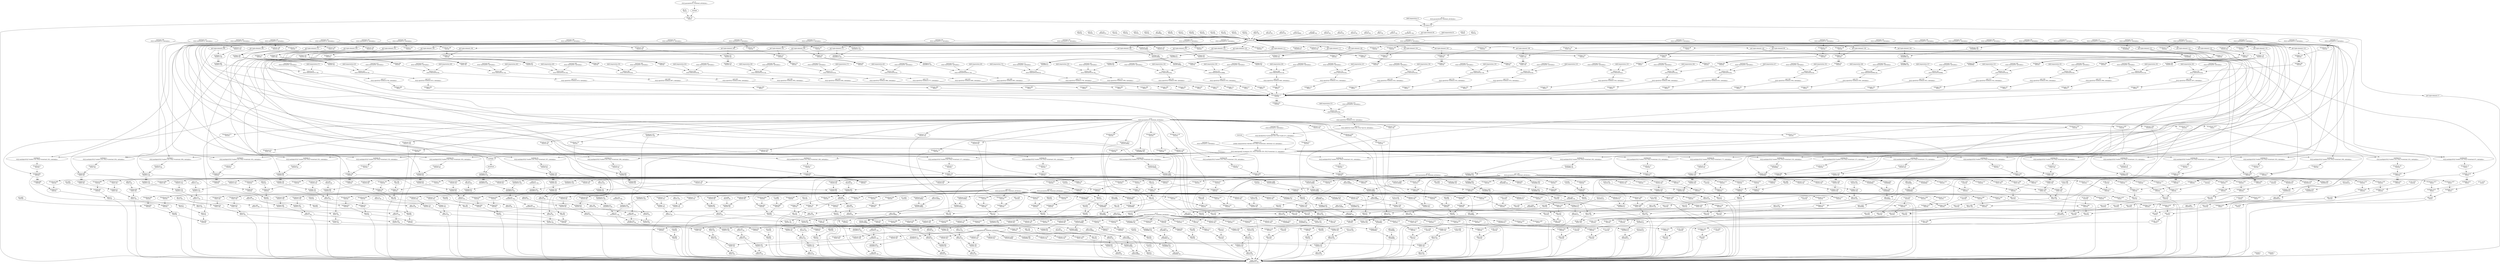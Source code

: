 digraph HloModule {
	"p42.558" [label="p42.558 \n f32[30522,16]"];
	"p41.554" [label="p41.554 \n f32[30522,16]"];
	"p40.553" [label="p40.553 \n f32[] parameter(40), frontend_attributes="];
	"broadcast.555" [label="broadcast.555 \n f32[30522,16]"];
	"multiply.556" [label="multiply.556 \n f32[30522,16]"];
	"p36.58" [label="p36.58 \n f32[2]"];
	"p35.57" [label="p35.57 \n f32[16]"];
	"p34.56" [label="p34.56 \n f32[16]"];
	"p33.55" [label="p33.55 \n f32[16]"];
	"p32.54" [label="p32.54 \n f32[30522]"];
	"p31.53" [label="p31.53 \n f32[16]"];
	"p30.52" [label="p30.52 \n f32[16]"];
	"p29.51" [label="p29.51 \n f32[16]"];
	"p28.50" [label="p28.50 \n f32[16]"];
	"p27.49" [label="p27.49 \n f32[4096]"];
	"p26.48" [label="p26.48 \n f32[16]"];
	"p25.47" [label="p25.47 \n f32[16]"];
	"p24.46" [label="p24.46 \n f32[16]"];
	"p23.45" [label="p23.45 \n f32[16]"];
	"p22.44" [label="p22.44 \n f32[16]"];
	"p21.43" [label="p21.43 \n f32[16]"];
	"p20.42" [label="p20.42 \n f32[16]"];
	"p19.41" [label="p19.41 \n f32[16]"];
	"p18.40" [label="p18.40 \n f32[2,16]"];
	"p17.39" [label="p17.39 \n f32[16,16]"];
	"p16.38" [label="p16.38 \n f32[16,16]"];
	"p15.37" [label="p15.37 \n f32[16,4096]"];
	"p14.36" [label="p14.36 \n f32[4096,16]"];
	"p13.35" [label="p13.35 \n f32[16,16]"];
	"p12.34" [label="p12.34 \n f32[16,16]"];
	"p11.33" [label="p11.33 \n f32[16,16]"];
	"p10.32" [label="p10.32 \n f32[16,16]"];
	"p9.31" [label="p9.31 \n f32[2,16]"];
	"p8.30" [label="p8.30 \n f32[512,16]"];
	"p7.29" [label="p7.29 \n f32[30522,16]"];
	"p6.16" [label="p6.16 \n f32[1]"];
	"p5.15" [label="p5.15 \n f32[] parameter(5), frontend_attributes="];
	"divide.18" [label="divide.18 \n f32[1]"];
	"p4.14" [label="p4.14 \n f32[] parameter(4), frontend_attributes="];
	"constant.528" [label="constant.528 \n f32[] constant(1), metadata="];
	"constant.213" [label="constant.213 \n f32[] constant(0.5), metadata="];
	"broadcast.214" [label="broadcast.214 \n f32[30522,16]"];
	"multiply.215" [label="multiply.215 \n f32[30522,16]"];
	"multiply.478" [label="multiply.478 \n f32[30522,16]"];
	"constant.479" [label="constant.479 \n f32[] constant(0), metadata="];
	"reduce.485" [label="reduce.485 \n f32[] reduce(f32[30522,16]"];
	"sqrt.486" [label="sqrt.486 \n f32[] sqrt(f32[] %reduce.485), metadata="];
	"reshape.487" [label="reshape.487 \n f32[1]"];
	"constant.209" [label="constant.209 \n f32[] constant(0.5), metadata="];
	"broadcast.210" [label="broadcast.210 \n f32[512,16]"];
	"multiply.211" [label="multiply.211 \n f32[512,16]"];
	"multiply.469" [label="multiply.469 \n f32[512,16]"];
	"constant.470" [label="constant.470 \n f32[] constant(0), metadata="];
	"reduce.476" [label="reduce.476 \n f32[] reduce(f32[512,16]"];
	"sqrt.477" [label="sqrt.477 \n f32[] sqrt(f32[] %reduce.476), metadata="];
	"reshape.488" [label="reshape.488 \n f32[1]"];
	"constant.205" [label="constant.205 \n f32[] constant(0.5), metadata="];
	"broadcast.206" [label="broadcast.206 \n f32[2,16]"];
	"multiply.207" [label="multiply.207 \n f32[2,16]"];
	"multiply.460" [label="multiply.460 \n f32[2,16]"];
	"constant.461" [label="constant.461 \n f32[] constant(0), metadata="];
	"reduce.467" [label="reduce.467 \n f32[] reduce(f32[2,16]"];
	"sqrt.468" [label="sqrt.468 \n f32[] sqrt(f32[] %reduce.467), metadata="];
	"reshape.489" [label="reshape.489 \n f32[1]"];
	"constant.165" [label="constant.165 \n f32[] constant(0.5), metadata="];
	"broadcast.166" [label="broadcast.166 \n f32[16]"];
	"multiply.167" [label="multiply.167 \n f32[16]"];
	"multiply.451" [label="multiply.451 \n f32[16]"];
	"constant.452" [label="constant.452 \n f32[] constant(0), metadata="];
	"reduce.458" [label="reduce.458 \n f32[] reduce(f32[16]"];
	"sqrt.459" [label="sqrt.459 \n f32[] sqrt(f32[] %reduce.458), metadata="];
	"reshape.490" [label="reshape.490 \n f32[1]"];
	"constant.161" [label="constant.161 \n f32[] constant(0.5), metadata="];
	"broadcast.162" [label="broadcast.162 \n f32[16]"];
	"multiply.163" [label="multiply.163 \n f32[16]"];
	"multiply.442" [label="multiply.442 \n f32[16]"];
	"constant.443" [label="constant.443 \n f32[] constant(0), metadata="];
	"reduce.449" [label="reduce.449 \n f32[] reduce(f32[16]"];
	"sqrt.450" [label="sqrt.450 \n f32[] sqrt(f32[] %reduce.449), metadata="];
	"reshape.491" [label="reshape.491 \n f32[1]"];
	"constant.201" [label="constant.201 \n f32[] constant(0.5), metadata="];
	"broadcast.202" [label="broadcast.202 \n f32[16,16]"];
	"multiply.203" [label="multiply.203 \n f32[16,16]"];
	"multiply.433" [label="multiply.433 \n f32[16,16]"];
	"constant.434" [label="constant.434 \n f32[] constant(0), metadata="];
	"reduce.440" [label="reduce.440 \n f32[] reduce(f32[16,16]"];
	"sqrt.441" [label="sqrt.441 \n f32[] sqrt(f32[] %reduce.440), metadata="];
	"reshape.492" [label="reshape.492 \n f32[1]"];
	"constant.157" [label="constant.157 \n f32[] constant(0.5), metadata="];
	"broadcast.158" [label="broadcast.158 \n f32[16]"];
	"multiply.159" [label="multiply.159 \n f32[16]"];
	"multiply.424" [label="multiply.424 \n f32[16]"];
	"constant.425" [label="constant.425 \n f32[] constant(0), metadata="];
	"reduce.431" [label="reduce.431 \n f32[] reduce(f32[16]"];
	"sqrt.432" [label="sqrt.432 \n f32[] sqrt(f32[] %reduce.431), metadata="];
	"reshape.493" [label="reshape.493 \n f32[1]"];
	"constant.197" [label="constant.197 \n f32[] constant(0.5), metadata="];
	"broadcast.198" [label="broadcast.198 \n f32[16,16]"];
	"multiply.199" [label="multiply.199 \n f32[16,16]"];
	"multiply.415" [label="multiply.415 \n f32[16,16]"];
	"constant.416" [label="constant.416 \n f32[] constant(0), metadata="];
	"reduce.422" [label="reduce.422 \n f32[] reduce(f32[16,16]"];
	"sqrt.423" [label="sqrt.423 \n f32[] sqrt(f32[] %reduce.422), metadata="];
	"reshape.494" [label="reshape.494 \n f32[1]"];
	"constant.153" [label="constant.153 \n f32[] constant(0.5), metadata="];
	"broadcast.154" [label="broadcast.154 \n f32[16]"];
	"multiply.155" [label="multiply.155 \n f32[16]"];
	"multiply.406" [label="multiply.406 \n f32[16]"];
	"constant.407" [label="constant.407 \n f32[] constant(0), metadata="];
	"reduce.413" [label="reduce.413 \n f32[] reduce(f32[16]"];
	"sqrt.414" [label="sqrt.414 \n f32[] sqrt(f32[] %reduce.413), metadata="];
	"reshape.495" [label="reshape.495 \n f32[1]"];
	"constant.193" [label="constant.193 \n f32[] constant(0.5), metadata="];
	"broadcast.194" [label="broadcast.194 \n f32[16,16]"];
	"multiply.195" [label="multiply.195 \n f32[16,16]"];
	"multiply.397" [label="multiply.397 \n f32[16,16]"];
	"constant.398" [label="constant.398 \n f32[] constant(0), metadata="];
	"reduce.404" [label="reduce.404 \n f32[] reduce(f32[16,16]"];
	"sqrt.405" [label="sqrt.405 \n f32[] sqrt(f32[] %reduce.404), metadata="];
	"reshape.496" [label="reshape.496 \n f32[1]"];
	"constant.149" [label="constant.149 \n f32[] constant(0.5), metadata="];
	"broadcast.150" [label="broadcast.150 \n f32[16]"];
	"multiply.151" [label="multiply.151 \n f32[16]"];
	"multiply.388" [label="multiply.388 \n f32[16]"];
	"constant.389" [label="constant.389 \n f32[] constant(0), metadata="];
	"reduce.395" [label="reduce.395 \n f32[] reduce(f32[16]"];
	"sqrt.396" [label="sqrt.396 \n f32[] sqrt(f32[] %reduce.395), metadata="];
	"reshape.497" [label="reshape.497 \n f32[1]"];
	"constant.189" [label="constant.189 \n f32[] constant(0.5), metadata="];
	"broadcast.190" [label="broadcast.190 \n f32[16,16]"];
	"multiply.191" [label="multiply.191 \n f32[16,16]"];
	"multiply.379" [label="multiply.379 \n f32[16,16]"];
	"constant.380" [label="constant.380 \n f32[] constant(0), metadata="];
	"reduce.386" [label="reduce.386 \n f32[] reduce(f32[16,16]"];
	"sqrt.387" [label="sqrt.387 \n f32[] sqrt(f32[] %reduce.386), metadata="];
	"reshape.498" [label="reshape.498 \n f32[1]"];
	"constant.145" [label="constant.145 \n f32[] constant(0.5), metadata="];
	"broadcast.146" [label="broadcast.146 \n f32[16]"];
	"multiply.147" [label="multiply.147 \n f32[16]"];
	"multiply.370" [label="multiply.370 \n f32[16]"];
	"constant.371" [label="constant.371 \n f32[] constant(0), metadata="];
	"reduce.377" [label="reduce.377 \n f32[] reduce(f32[16]"];
	"sqrt.378" [label="sqrt.378 \n f32[] sqrt(f32[] %reduce.377), metadata="];
	"reshape.499" [label="reshape.499 \n f32[1]"];
	"constant.141" [label="constant.141 \n f32[] constant(0.5), metadata="];
	"broadcast.142" [label="broadcast.142 \n f32[16]"];
	"multiply.143" [label="multiply.143 \n f32[16]"];
	"multiply.361" [label="multiply.361 \n f32[16]"];
	"constant.362" [label="constant.362 \n f32[] constant(0), metadata="];
	"reduce.368" [label="reduce.368 \n f32[] reduce(f32[16]"];
	"sqrt.369" [label="sqrt.369 \n f32[] sqrt(f32[] %reduce.368), metadata="];
	"reshape.500" [label="reshape.500 \n f32[1]"];
	"constant.137" [label="constant.137 \n f32[] constant(0.5), metadata="];
	"broadcast.138" [label="broadcast.138 \n f32[16]"];
	"multiply.139" [label="multiply.139 \n f32[16]"];
	"multiply.352" [label="multiply.352 \n f32[16]"];
	"constant.353" [label="constant.353 \n f32[] constant(0), metadata="];
	"reduce.359" [label="reduce.359 \n f32[] reduce(f32[16]"];
	"sqrt.360" [label="sqrt.360 \n f32[] sqrt(f32[] %reduce.359), metadata="];
	"reshape.501" [label="reshape.501 \n f32[1]"];
	"constant.185" [label="constant.185 \n f32[] constant(0.5), metadata="];
	"broadcast.186" [label="broadcast.186 \n f32[4096,16]"];
	"multiply.187" [label="multiply.187 \n f32[4096,16]"];
	"multiply.343" [label="multiply.343 \n f32[4096,16]"];
	"constant.344" [label="constant.344 \n f32[] constant(0), metadata="];
	"reduce.350" [label="reduce.350 \n f32[] reduce(f32[4096,16]"];
	"sqrt.351" [label="sqrt.351 \n f32[] sqrt(f32[] %reduce.350), metadata="];
	"reshape.502" [label="reshape.502 \n f32[1]"];
	"constant.133" [label="constant.133 \n f32[] constant(0.5), metadata="];
	"broadcast.134" [label="broadcast.134 \n f32[4096]"];
	"multiply.135" [label="multiply.135 \n f32[4096]"];
	"multiply.334" [label="multiply.334 \n f32[4096]"];
	"constant.335" [label="constant.335 \n f32[] constant(0), metadata="];
	"reduce.341" [label="reduce.341 \n f32[] reduce(f32[4096]"];
	"sqrt.342" [label="sqrt.342 \n f32[] sqrt(f32[] %reduce.341), metadata="];
	"reshape.503" [label="reshape.503 \n f32[1]"];
	"constant.181" [label="constant.181 \n f32[] constant(0.5), metadata="];
	"broadcast.182" [label="broadcast.182 \n f32[16,4096]"];
	"multiply.183" [label="multiply.183 \n f32[16,4096]"];
	"multiply.325" [label="multiply.325 \n f32[16,4096]"];
	"constant.326" [label="constant.326 \n f32[] constant(0), metadata="];
	"reduce.332" [label="reduce.332 \n f32[] reduce(f32[16,4096]"];
	"sqrt.333" [label="sqrt.333 \n f32[] sqrt(f32[] %reduce.332), metadata="];
	"reshape.504" [label="reshape.504 \n f32[1]"];
	"constant.129" [label="constant.129 \n f32[] constant(0.5), metadata="];
	"broadcast.130" [label="broadcast.130 \n f32[16]"];
	"multiply.131" [label="multiply.131 \n f32[16]"];
	"multiply.316" [label="multiply.316 \n f32[16]"];
	"constant.317" [label="constant.317 \n f32[] constant(0), metadata="];
	"reduce.323" [label="reduce.323 \n f32[] reduce(f32[16]"];
	"sqrt.324" [label="sqrt.324 \n f32[] sqrt(f32[] %reduce.323), metadata="];
	"reshape.505" [label="reshape.505 \n f32[1]"];
	"constant.125" [label="constant.125 \n f32[] constant(0.5), metadata="];
	"broadcast.126" [label="broadcast.126 \n f32[16]"];
	"multiply.127" [label="multiply.127 \n f32[16]"];
	"multiply.307" [label="multiply.307 \n f32[16]"];
	"constant.308" [label="constant.308 \n f32[] constant(0), metadata="];
	"reduce.314" [label="reduce.314 \n f32[] reduce(f32[16]"];
	"sqrt.315" [label="sqrt.315 \n f32[] sqrt(f32[] %reduce.314), metadata="];
	"reshape.506" [label="reshape.506 \n f32[1]"];
	"constant.121" [label="constant.121 \n f32[] constant(0.5), metadata="];
	"broadcast.122" [label="broadcast.122 \n f32[16]"];
	"multiply.123" [label="multiply.123 \n f32[16]"];
	"multiply.298" [label="multiply.298 \n f32[16]"];
	"constant.299" [label="constant.299 \n f32[] constant(0), metadata="];
	"reduce.305" [label="reduce.305 \n f32[] reduce(f32[16]"];
	"sqrt.306" [label="sqrt.306 \n f32[] sqrt(f32[] %reduce.305), metadata="];
	"reshape.507" [label="reshape.507 \n f32[1]"];
	"constant.177" [label="constant.177 \n f32[] constant(0.5), metadata="];
	"broadcast.178" [label="broadcast.178 \n f32[16,16]"];
	"multiply.179" [label="multiply.179 \n f32[16,16]"];
	"multiply.289" [label="multiply.289 \n f32[16,16]"];
	"constant.290" [label="constant.290 \n f32[] constant(0), metadata="];
	"reduce.296" [label="reduce.296 \n f32[] reduce(f32[16,16]"];
	"sqrt.297" [label="sqrt.297 \n f32[] sqrt(f32[] %reduce.296), metadata="];
	"reshape.508" [label="reshape.508 \n f32[1]"];
	"constant.117" [label="constant.117 \n f32[] constant(0.5), metadata="];
	"broadcast.118" [label="broadcast.118 \n f32[16]"];
	"multiply.119" [label="multiply.119 \n f32[16]"];
	"multiply.280" [label="multiply.280 \n f32[16]"];
	"constant.281" [label="constant.281 \n f32[] constant(0), metadata="];
	"reduce.287" [label="reduce.287 \n f32[] reduce(f32[16]"];
	"sqrt.288" [label="sqrt.288 \n f32[] sqrt(f32[] %reduce.287), metadata="];
	"reshape.509" [label="reshape.509 \n f32[1]"];
	"constant.113" [label="constant.113 \n f32[] constant(0.5), metadata="];
	"broadcast.114" [label="broadcast.114 \n f32[30522]"];
	"multiply.115" [label="multiply.115 \n f32[30522]"];
	"multiply.271" [label="multiply.271 \n f32[30522]"];
	"constant.272" [label="constant.272 \n f32[] constant(0), metadata="];
	"reduce.278" [label="reduce.278 \n f32[] reduce(f32[30522]"];
	"sqrt.279" [label="sqrt.279 \n f32[] sqrt(f32[] %reduce.278), metadata="];
	"reshape.510" [label="reshape.510 \n f32[1]"];
	"constant.173" [label="constant.173 \n f32[] constant(0.5), metadata="];
	"broadcast.174" [label="broadcast.174 \n f32[16,16]"];
	"multiply.175" [label="multiply.175 \n f32[16,16]"];
	"multiply.262" [label="multiply.262 \n f32[16,16]"];
	"constant.263" [label="constant.263 \n f32[] constant(0), metadata="];
	"reduce.269" [label="reduce.269 \n f32[] reduce(f32[16,16]"];
	"sqrt.270" [label="sqrt.270 \n f32[] sqrt(f32[] %reduce.269), metadata="];
	"reshape.511" [label="reshape.511 \n f32[1]"];
	"constant.109" [label="constant.109 \n f32[] constant(0.5), metadata="];
	"broadcast.110" [label="broadcast.110 \n f32[16]"];
	"multiply.111" [label="multiply.111 \n f32[16]"];
	"multiply.253" [label="multiply.253 \n f32[16]"];
	"constant.254" [label="constant.254 \n f32[] constant(0), metadata="];
	"reduce.260" [label="reduce.260 \n f32[] reduce(f32[16]"];
	"sqrt.261" [label="sqrt.261 \n f32[] sqrt(f32[] %reduce.260), metadata="];
	"reshape.512" [label="reshape.512 \n f32[1]"];
	"constant.105" [label="constant.105 \n f32[] constant(0.5), metadata="];
	"broadcast.106" [label="broadcast.106 \n f32[16]"];
	"multiply.107" [label="multiply.107 \n f32[16]"];
	"multiply.244" [label="multiply.244 \n f32[16]"];
	"constant.245" [label="constant.245 \n f32[] constant(0), metadata="];
	"reduce.251" [label="reduce.251 \n f32[] reduce(f32[16]"];
	"sqrt.252" [label="sqrt.252 \n f32[] sqrt(f32[] %reduce.251), metadata="];
	"reshape.513" [label="reshape.513 \n f32[1]"];
	"constant.101" [label="constant.101 \n f32[] constant(0.5), metadata="];
	"broadcast.102" [label="broadcast.102 \n f32[16]"];
	"multiply.103" [label="multiply.103 \n f32[16]"];
	"multiply.235" [label="multiply.235 \n f32[16]"];
	"constant.236" [label="constant.236 \n f32[] constant(0), metadata="];
	"reduce.242" [label="reduce.242 \n f32[] reduce(f32[16]"];
	"sqrt.243" [label="sqrt.243 \n f32[] sqrt(f32[] %reduce.242), metadata="];
	"reshape.514" [label="reshape.514 \n f32[1]"];
	"constant.169" [label="constant.169 \n f32[] constant(0.5), metadata="];
	"broadcast.170" [label="broadcast.170 \n f32[2,16]"];
	"multiply.171" [label="multiply.171 \n f32[2,16]"];
	"multiply.226" [label="multiply.226 \n f32[2,16]"];
	"constant.227" [label="constant.227 \n f32[] constant(0), metadata="];
	"reduce.233" [label="reduce.233 \n f32[] reduce(f32[2,16]"];
	"sqrt.234" [label="sqrt.234 \n f32[] sqrt(f32[] %reduce.233), metadata="];
	"reshape.515" [label="reshape.515 \n f32[1]"];
	"constant.97" [label="constant.97 \n f32[] constant(0.5), metadata="];
	"broadcast.98" [label="broadcast.98 \n f32[2]"];
	"multiply.99" [label="multiply.99 \n f32[2]"];
	"multiply.217" [label="multiply.217 \n f32[2]"];
	"constant.218" [label="constant.218 \n f32[] constant(0), metadata="];
	"reduce.224" [label="reduce.224 \n f32[] reduce(f32[2]"];
	"sqrt.225" [label="sqrt.225 \n f32[] sqrt(f32[] %reduce.224), metadata="];
	"reshape.516" [label="reshape.516 \n f32[1]"];
	"concatenate.517" [label="concatenate.517 \n f32[30]"];
	"multiply.518" [label="multiply.518 \n f32[30]"];
	"constant.519" [label="constant.519 \n f32[] constant(0), metadata="];
	"reduce.525" [label="reduce.525 \n f32[] reduce(f32[30]"];
	"sqrt.526" [label="sqrt.526 \n f32[] sqrt(f32[] %reduce.525), metadata="];
	"p2.8" [label="p2.8 \n f32[] parameter(2), frontend_attributes="];
	"add.527" [label="add.527 \n f32[] add(f32[] %sqrt.526, f32[] %p2.8), metadata="];
	"divide.529" [label="divide.529 \n f32[] divide(f32[] %constant.528, f32[] %add.527), metadata="];
	"compare.532" [label="compare.532 \n pred[] compare(f32[] %divide.529, f32[] %constant), direction=LT, metadata="];
	"constant.11" [label="constant.11 \n f32[] constant(1), metadata="];
	"select.533" [label="select.533 \n f32[] select(pred[] %compare.532, f32[] %divide.529, f32[] %constant.11), metadata="];
	"multiply.535" [label="multiply.535 \n f32[30522,16]"];
	"p39.547" [label="p39.547 \n f32[] parameter(39), frontend_attributes="];
	"broadcast.551" [label="broadcast.551 \n f32[30522,16]"];
	"multiply.552" [label="multiply.552 \n f32[30522,16]"];
	"add.557" [label="add.557 \n f32[30522,16]"];
	"p38.537" [label="p38.537 \n f32[30522,16]"];
	"p37.536" [label="p37.536 \n f32[] parameter(37), frontend_attributes="];
	"broadcast.538" [label="broadcast.538 \n f32[30522,16]"];
	"multiply.539" [label="multiply.539 \n f32[30522,16]"];
	"multiply.540" [label="multiply.540 \n f32[30522,16]"];
	"p3.10" [label="p3.10 \n f32[] parameter(3), frontend_attributes="];
	"broadcast.541" [label="broadcast.541 \n f32[30522,16]"];
	"multiply.542" [label="multiply.542 \n f32[30522,16]"];
	"add.543" [label="add.543 \n f32[30522,16]"];
	"sqrt.544" [label="sqrt.544 \n f32[30522,16]"];
	"broadcast.545" [label="broadcast.545 \n f32[30522,16]"];
	"add.546" [label="add.546 \n f32[30522,16]"];
	"divide.559" [label="divide.559 \n f32[30522,16]"];
	"p1.6" [label="p1.6 \n f32[] parameter(1), frontend_attributes="];
	"broadcast.560" [label="broadcast.560 \n f32[30522,16]"];
	"multiply.561" [label="multiply.561 \n f32[30522,16]"];
	"add.562" [label="add.562 \n f32[30522,16]"];
	"p0.1" [label="p0.1 \n f32[] parameter(0), frontend_attributes="];
	"broadcast.5" [label="broadcast.5 \n f32[30522,16]"];
	"multiply.563" [label="multiply.563 \n f32[30522,16]"];
	"add.564" [label="add.564 \n f32[30522,16]"];
	"p45.592" [label="p45.592 \n f32[512,16]"];
	"p44.588" [label="p44.588 \n f32[512,16]"];
	"broadcast.589" [label="broadcast.589 \n f32[512,16]"];
	"multiply.590" [label="multiply.590 \n f32[512,16]"];
	"multiply.2" [label="multiply.2 \n f32[] multiply(f32[] %select.533, f32[] %constant.209), metadata="];
	"broadcast.1" [label="broadcast.1 \n f32[512,16]"];
	"multiply.572" [label="multiply.572 \n f32[512,16]"];
	"broadcast.586" [label="broadcast.586 \n f32[512,16]"];
	"multiply.587" [label="multiply.587 \n f32[512,16]"];
	"add.591" [label="add.591 \n f32[512,16]"];
	"p43.573" [label="p43.573 \n f32[512,16]"];
	"broadcast.574" [label="broadcast.574 \n f32[512,16]"];
	"multiply.575" [label="multiply.575 \n f32[512,16]"];
	"multiply.576" [label="multiply.576 \n f32[512,16]"];
	"broadcast.577" [label="broadcast.577 \n f32[512,16]"];
	"multiply.578" [label="multiply.578 \n f32[512,16]"];
	"add.579" [label="add.579 \n f32[512,16]"];
	"sqrt.580" [label="sqrt.580 \n f32[512,16]"];
	"broadcast.581" [label="broadcast.581 \n f32[512,16]"];
	"add.582" [label="add.582 \n f32[512,16]"];
	"divide.593" [label="divide.593 \n f32[512,16]"];
	"broadcast.594" [label="broadcast.594 \n f32[512,16]"];
	"multiply.595" [label="multiply.595 \n f32[512,16]"];
	"add.596" [label="add.596 \n f32[512,16]"];
	"broadcast.568" [label="broadcast.568 \n f32[512,16]"];
	"multiply.597" [label="multiply.597 \n f32[512,16]"];
	"add.598" [label="add.598 \n f32[512,16]"];
	"p48.626" [label="p48.626 \n f32[2,16]"];
	"p47.622" [label="p47.622 \n f32[2,16]"];
	"broadcast.623" [label="broadcast.623 \n f32[2,16]"];
	"multiply.624" [label="multiply.624 \n f32[2,16]"];
	"multiply.4" [label="multiply.4 \n f32[] multiply(f32[] %select.533, f32[] %constant.205), metadata="];
	"broadcast.2" [label="broadcast.2 \n f32[2,16]"];
	"multiply.606" [label="multiply.606 \n f32[2,16]"];
	"broadcast.620" [label="broadcast.620 \n f32[2,16]"];
	"multiply.621" [label="multiply.621 \n f32[2,16]"];
	"add.625" [label="add.625 \n f32[2,16]"];
	"p46.607" [label="p46.607 \n f32[2,16]"];
	"broadcast.608" [label="broadcast.608 \n f32[2,16]"];
	"multiply.609" [label="multiply.609 \n f32[2,16]"];
	"multiply.610" [label="multiply.610 \n f32[2,16]"];
	"broadcast.611" [label="broadcast.611 \n f32[2,16]"];
	"multiply.612" [label="multiply.612 \n f32[2,16]"];
	"add.613" [label="add.613 \n f32[2,16]"];
	"sqrt.614" [label="sqrt.614 \n f32[2,16]"];
	"broadcast.615" [label="broadcast.615 \n f32[2,16]"];
	"add.616" [label="add.616 \n f32[2,16]"];
	"divide.627" [label="divide.627 \n f32[2,16]"];
	"broadcast.628" [label="broadcast.628 \n f32[2,16]"];
	"multiply.629" [label="multiply.629 \n f32[2,16]"];
	"add.630" [label="add.630 \n f32[2,16]"];
	"broadcast.602" [label="broadcast.602 \n f32[2,16]"];
	"multiply.631" [label="multiply.631 \n f32[2,16]"];
	"add.632" [label="add.632 \n f32[2,16]"];
	"p51.656" [label="p51.656 \n f32[16]"];
	"p50.652" [label="p50.652 \n f32[16]"];
	"broadcast.653" [label="broadcast.653 \n f32[16]"];
	"multiply.654" [label="multiply.654 \n f32[16]"];
	"multiply.6" [label="multiply.6 \n f32[] multiply(f32[] %select.533, f32[] %constant.165), metadata="];
	"broadcast.4" [label="broadcast.4 \n f32[16]"];
	"multiply.636" [label="multiply.636 \n f32[16]"];
	"broadcast.650" [label="broadcast.650 \n f32[16]"];
	"multiply.651" [label="multiply.651 \n f32[16]"];
	"add.655" [label="add.655 \n f32[16]"];
	"p49.637" [label="p49.637 \n f32[16]"];
	"broadcast.638" [label="broadcast.638 \n f32[16]"];
	"multiply.639" [label="multiply.639 \n f32[16]"];
	"multiply.640" [label="multiply.640 \n f32[16]"];
	"broadcast.641" [label="broadcast.641 \n f32[16]"];
	"multiply.642" [label="multiply.642 \n f32[16]"];
	"add.643" [label="add.643 \n f32[16]"];
	"sqrt.644" [label="sqrt.644 \n f32[16]"];
	"broadcast.645" [label="broadcast.645 \n f32[16]"];
	"add.646" [label="add.646 \n f32[16]"];
	"divide.657" [label="divide.657 \n f32[16]"];
	"broadcast.658" [label="broadcast.658 \n f32[16]"];
	"multiply.659" [label="multiply.659 \n f32[16]"];
	"add.660" [label="add.660 \n f32[16]"];
	"p54.684" [label="p54.684 \n f32[16]"];
	"p53.680" [label="p53.680 \n f32[16]"];
	"broadcast.681" [label="broadcast.681 \n f32[16]"];
	"multiply.682" [label="multiply.682 \n f32[16]"];
	"multiply.8" [label="multiply.8 \n f32[] multiply(f32[] %select.533, f32[] %constant.161), metadata="];
	"broadcast.6" [label="broadcast.6 \n f32[16]"];
	"multiply.664" [label="multiply.664 \n f32[16]"];
	"broadcast.678" [label="broadcast.678 \n f32[16]"];
	"multiply.679" [label="multiply.679 \n f32[16]"];
	"add.683" [label="add.683 \n f32[16]"];
	"p52.665" [label="p52.665 \n f32[16]"];
	"broadcast.666" [label="broadcast.666 \n f32[16]"];
	"multiply.667" [label="multiply.667 \n f32[16]"];
	"multiply.668" [label="multiply.668 \n f32[16]"];
	"broadcast.669" [label="broadcast.669 \n f32[16]"];
	"multiply.670" [label="multiply.670 \n f32[16]"];
	"add.671" [label="add.671 \n f32[16]"];
	"sqrt.672" [label="sqrt.672 \n f32[16]"];
	"broadcast.673" [label="broadcast.673 \n f32[16]"];
	"add.674" [label="add.674 \n f32[16]"];
	"divide.685" [label="divide.685 \n f32[16]"];
	"broadcast.686" [label="broadcast.686 \n f32[16]"];
	"multiply.687" [label="multiply.687 \n f32[16]"];
	"add.688" [label="add.688 \n f32[16]"];
	"p57.716" [label="p57.716 \n f32[16,16]"];
	"p56.712" [label="p56.712 \n f32[16,16]"];
	"broadcast.713" [label="broadcast.713 \n f32[16,16]"];
	"multiply.714" [label="multiply.714 \n f32[16,16]"];
	"multiply.11" [label="multiply.11 \n f32[] multiply(f32[] %select.533, f32[] %constant.201), metadata="];
	"broadcast.7" [label="broadcast.7 \n f32[16,16]"];
	"multiply.696" [label="multiply.696 \n f32[16,16]"];
	"broadcast.710" [label="broadcast.710 \n f32[16,16]"];
	"multiply.711" [label="multiply.711 \n f32[16,16]"];
	"add.715" [label="add.715 \n f32[16,16]"];
	"p55.697" [label="p55.697 \n f32[16,16]"];
	"broadcast.698" [label="broadcast.698 \n f32[16,16]"];
	"multiply.699" [label="multiply.699 \n f32[16,16]"];
	"multiply.700" [label="multiply.700 \n f32[16,16]"];
	"broadcast.701" [label="broadcast.701 \n f32[16,16]"];
	"multiply.702" [label="multiply.702 \n f32[16,16]"];
	"add.703" [label="add.703 \n f32[16,16]"];
	"sqrt.704" [label="sqrt.704 \n f32[16,16]"];
	"broadcast.705" [label="broadcast.705 \n f32[16,16]"];
	"add.706" [label="add.706 \n f32[16,16]"];
	"divide.717" [label="divide.717 \n f32[16,16]"];
	"broadcast.718" [label="broadcast.718 \n f32[16,16]"];
	"multiply.719" [label="multiply.719 \n f32[16,16]"];
	"add.720" [label="add.720 \n f32[16,16]"];
	"broadcast.692" [label="broadcast.692 \n f32[16,16]"];
	"multiply.721" [label="multiply.721 \n f32[16,16]"];
	"add.722" [label="add.722 \n f32[16,16]"];
	"p60.746" [label="p60.746 \n f32[16]"];
	"p59.742" [label="p59.742 \n f32[16]"];
	"broadcast.743" [label="broadcast.743 \n f32[16]"];
	"multiply.744" [label="multiply.744 \n f32[16]"];
	"multiply.14" [label="multiply.14 \n f32[] multiply(f32[] %select.533, f32[] %constant.157), metadata="];
	"broadcast.8" [label="broadcast.8 \n f32[16]"];
	"multiply.726" [label="multiply.726 \n f32[16]"];
	"broadcast.740" [label="broadcast.740 \n f32[16]"];
	"multiply.741" [label="multiply.741 \n f32[16]"];
	"add.745" [label="add.745 \n f32[16]"];
	"p58.727" [label="p58.727 \n f32[16]"];
	"broadcast.728" [label="broadcast.728 \n f32[16]"];
	"multiply.729" [label="multiply.729 \n f32[16]"];
	"multiply.730" [label="multiply.730 \n f32[16]"];
	"broadcast.731" [label="broadcast.731 \n f32[16]"];
	"multiply.732" [label="multiply.732 \n f32[16]"];
	"add.733" [label="add.733 \n f32[16]"];
	"sqrt.734" [label="sqrt.734 \n f32[16]"];
	"broadcast.735" [label="broadcast.735 \n f32[16]"];
	"add.736" [label="add.736 \n f32[16]"];
	"divide.747" [label="divide.747 \n f32[16]"];
	"broadcast.748" [label="broadcast.748 \n f32[16]"];
	"multiply.749" [label="multiply.749 \n f32[16]"];
	"add.750" [label="add.750 \n f32[16]"];
	"p63.778" [label="p63.778 \n f32[16,16]"];
	"p62.774" [label="p62.774 \n f32[16,16]"];
	"broadcast.775" [label="broadcast.775 \n f32[16,16]"];
	"multiply.776" [label="multiply.776 \n f32[16,16]"];
	"multiply.16" [label="multiply.16 \n f32[] multiply(f32[] %select.533, f32[] %constant.197), metadata="];
	"broadcast.9" [label="broadcast.9 \n f32[16,16]"];
	"multiply.758" [label="multiply.758 \n f32[16,16]"];
	"broadcast.772" [label="broadcast.772 \n f32[16,16]"];
	"multiply.773" [label="multiply.773 \n f32[16,16]"];
	"add.777" [label="add.777 \n f32[16,16]"];
	"p61.759" [label="p61.759 \n f32[16,16]"];
	"broadcast.760" [label="broadcast.760 \n f32[16,16]"];
	"multiply.761" [label="multiply.761 \n f32[16,16]"];
	"multiply.762" [label="multiply.762 \n f32[16,16]"];
	"broadcast.763" [label="broadcast.763 \n f32[16,16]"];
	"multiply.764" [label="multiply.764 \n f32[16,16]"];
	"add.765" [label="add.765 \n f32[16,16]"];
	"sqrt.766" [label="sqrt.766 \n f32[16,16]"];
	"broadcast.767" [label="broadcast.767 \n f32[16,16]"];
	"add.768" [label="add.768 \n f32[16,16]"];
	"divide.779" [label="divide.779 \n f32[16,16]"];
	"broadcast.780" [label="broadcast.780 \n f32[16,16]"];
	"multiply.781" [label="multiply.781 \n f32[16,16]"];
	"add.782" [label="add.782 \n f32[16,16]"];
	"broadcast.754" [label="broadcast.754 \n f32[16,16]"];
	"multiply.783" [label="multiply.783 \n f32[16,16]"];
	"add.784" [label="add.784 \n f32[16,16]"];
	"p66.808" [label="p66.808 \n f32[16]"];
	"p65.804" [label="p65.804 \n f32[16]"];
	"broadcast.805" [label="broadcast.805 \n f32[16]"];
	"multiply.806" [label="multiply.806 \n f32[16]"];
	"multiply.18" [label="multiply.18 \n f32[] multiply(f32[] %select.533, f32[] %constant.153), metadata="];
	"broadcast.10" [label="broadcast.10 \n f32[16]"];
	"multiply.788" [label="multiply.788 \n f32[16]"];
	"broadcast.802" [label="broadcast.802 \n f32[16]"];
	"multiply.803" [label="multiply.803 \n f32[16]"];
	"add.807" [label="add.807 \n f32[16]"];
	"p64.789" [label="p64.789 \n f32[16]"];
	"broadcast.790" [label="broadcast.790 \n f32[16]"];
	"multiply.791" [label="multiply.791 \n f32[16]"];
	"multiply.792" [label="multiply.792 \n f32[16]"];
	"broadcast.793" [label="broadcast.793 \n f32[16]"];
	"multiply.794" [label="multiply.794 \n f32[16]"];
	"add.795" [label="add.795 \n f32[16]"];
	"sqrt.796" [label="sqrt.796 \n f32[16]"];
	"broadcast.797" [label="broadcast.797 \n f32[16]"];
	"add.798" [label="add.798 \n f32[16]"];
	"divide.809" [label="divide.809 \n f32[16]"];
	"broadcast.810" [label="broadcast.810 \n f32[16]"];
	"multiply.811" [label="multiply.811 \n f32[16]"];
	"add.812" [label="add.812 \n f32[16]"];
	"p69.840" [label="p69.840 \n f32[16,16]"];
	"p68.836" [label="p68.836 \n f32[16,16]"];
	"broadcast.837" [label="broadcast.837 \n f32[16,16]"];
	"multiply.838" [label="multiply.838 \n f32[16,16]"];
	"multiply.20" [label="multiply.20 \n f32[] multiply(f32[] %select.533, f32[] %constant.193), metadata="];
	"broadcast.11" [label="broadcast.11 \n f32[16,16]"];
	"multiply.820" [label="multiply.820 \n f32[16,16]"];
	"broadcast.834" [label="broadcast.834 \n f32[16,16]"];
	"multiply.835" [label="multiply.835 \n f32[16,16]"];
	"add.839" [label="add.839 \n f32[16,16]"];
	"p67.821" [label="p67.821 \n f32[16,16]"];
	"broadcast.822" [label="broadcast.822 \n f32[16,16]"];
	"multiply.823" [label="multiply.823 \n f32[16,16]"];
	"multiply.824" [label="multiply.824 \n f32[16,16]"];
	"broadcast.825" [label="broadcast.825 \n f32[16,16]"];
	"multiply.826" [label="multiply.826 \n f32[16,16]"];
	"add.827" [label="add.827 \n f32[16,16]"];
	"sqrt.828" [label="sqrt.828 \n f32[16,16]"];
	"broadcast.829" [label="broadcast.829 \n f32[16,16]"];
	"add.830" [label="add.830 \n f32[16,16]"];
	"divide.841" [label="divide.841 \n f32[16,16]"];
	"broadcast.842" [label="broadcast.842 \n f32[16,16]"];
	"multiply.843" [label="multiply.843 \n f32[16,16]"];
	"add.844" [label="add.844 \n f32[16,16]"];
	"broadcast.816" [label="broadcast.816 \n f32[16,16]"];
	"multiply.845" [label="multiply.845 \n f32[16,16]"];
	"add.846" [label="add.846 \n f32[16,16]"];
	"p72.870" [label="p72.870 \n f32[16]"];
	"p71.866" [label="p71.866 \n f32[16]"];
	"broadcast.867" [label="broadcast.867 \n f32[16]"];
	"multiply.868" [label="multiply.868 \n f32[16]"];
	"multiply.22" [label="multiply.22 \n f32[] multiply(f32[] %select.533, f32[] %constant.149), metadata="];
	"broadcast.12" [label="broadcast.12 \n f32[16]"];
	"multiply.850" [label="multiply.850 \n f32[16]"];
	"broadcast.864" [label="broadcast.864 \n f32[16]"];
	"multiply.865" [label="multiply.865 \n f32[16]"];
	"add.869" [label="add.869 \n f32[16]"];
	"p70.851" [label="p70.851 \n f32[16]"];
	"broadcast.852" [label="broadcast.852 \n f32[16]"];
	"multiply.853" [label="multiply.853 \n f32[16]"];
	"multiply.854" [label="multiply.854 \n f32[16]"];
	"broadcast.855" [label="broadcast.855 \n f32[16]"];
	"multiply.856" [label="multiply.856 \n f32[16]"];
	"add.857" [label="add.857 \n f32[16]"];
	"sqrt.858" [label="sqrt.858 \n f32[16]"];
	"broadcast.859" [label="broadcast.859 \n f32[16]"];
	"add.860" [label="add.860 \n f32[16]"];
	"divide.871" [label="divide.871 \n f32[16]"];
	"broadcast.872" [label="broadcast.872 \n f32[16]"];
	"multiply.873" [label="multiply.873 \n f32[16]"];
	"add.874" [label="add.874 \n f32[16]"];
	"p75.902" [label="p75.902 \n f32[16,16]"];
	"p74.898" [label="p74.898 \n f32[16,16]"];
	"broadcast.899" [label="broadcast.899 \n f32[16,16]"];
	"multiply.900" [label="multiply.900 \n f32[16,16]"];
	"multiply.24" [label="multiply.24 \n f32[] multiply(f32[] %select.533, f32[] %constant.189), metadata="];
	"broadcast.13" [label="broadcast.13 \n f32[16,16]"];
	"multiply.882" [label="multiply.882 \n f32[16,16]"];
	"broadcast.896" [label="broadcast.896 \n f32[16,16]"];
	"multiply.897" [label="multiply.897 \n f32[16,16]"];
	"add.901" [label="add.901 \n f32[16,16]"];
	"p73.883" [label="p73.883 \n f32[16,16]"];
	"broadcast.884" [label="broadcast.884 \n f32[16,16]"];
	"multiply.885" [label="multiply.885 \n f32[16,16]"];
	"multiply.886" [label="multiply.886 \n f32[16,16]"];
	"broadcast.887" [label="broadcast.887 \n f32[16,16]"];
	"multiply.888" [label="multiply.888 \n f32[16,16]"];
	"add.889" [label="add.889 \n f32[16,16]"];
	"sqrt.890" [label="sqrt.890 \n f32[16,16]"];
	"broadcast.891" [label="broadcast.891 \n f32[16,16]"];
	"add.892" [label="add.892 \n f32[16,16]"];
	"divide.903" [label="divide.903 \n f32[16,16]"];
	"broadcast.904" [label="broadcast.904 \n f32[16,16]"];
	"multiply.905" [label="multiply.905 \n f32[16,16]"];
	"add.906" [label="add.906 \n f32[16,16]"];
	"broadcast.878" [label="broadcast.878 \n f32[16,16]"];
	"multiply.907" [label="multiply.907 \n f32[16,16]"];
	"add.908" [label="add.908 \n f32[16,16]"];
	"p78.932" [label="p78.932 \n f32[16]"];
	"p77.928" [label="p77.928 \n f32[16]"];
	"broadcast.929" [label="broadcast.929 \n f32[16]"];
	"multiply.930" [label="multiply.930 \n f32[16]"];
	"multiply.26" [label="multiply.26 \n f32[] multiply(f32[] %select.533, f32[] %constant.145), metadata="];
	"broadcast.14" [label="broadcast.14 \n f32[16]"];
	"multiply.912" [label="multiply.912 \n f32[16]"];
	"broadcast.926" [label="broadcast.926 \n f32[16]"];
	"multiply.927" [label="multiply.927 \n f32[16]"];
	"add.931" [label="add.931 \n f32[16]"];
	"p76.913" [label="p76.913 \n f32[16]"];
	"broadcast.914" [label="broadcast.914 \n f32[16]"];
	"multiply.915" [label="multiply.915 \n f32[16]"];
	"multiply.916" [label="multiply.916 \n f32[16]"];
	"broadcast.917" [label="broadcast.917 \n f32[16]"];
	"multiply.918" [label="multiply.918 \n f32[16]"];
	"add.919" [label="add.919 \n f32[16]"];
	"sqrt.920" [label="sqrt.920 \n f32[16]"];
	"broadcast.921" [label="broadcast.921 \n f32[16]"];
	"add.922" [label="add.922 \n f32[16]"];
	"divide.933" [label="divide.933 \n f32[16]"];
	"broadcast.934" [label="broadcast.934 \n f32[16]"];
	"multiply.935" [label="multiply.935 \n f32[16]"];
	"add.936" [label="add.936 \n f32[16]"];
	"p81.960" [label="p81.960 \n f32[16]"];
	"p80.956" [label="p80.956 \n f32[16]"];
	"broadcast.957" [label="broadcast.957 \n f32[16]"];
	"multiply.958" [label="multiply.958 \n f32[16]"];
	"multiply.28" [label="multiply.28 \n f32[] multiply(f32[] %select.533, f32[] %constant.141), metadata="];
	"broadcast.15" [label="broadcast.15 \n f32[16]"];
	"multiply.940" [label="multiply.940 \n f32[16]"];
	"broadcast.954" [label="broadcast.954 \n f32[16]"];
	"multiply.955" [label="multiply.955 \n f32[16]"];
	"add.959" [label="add.959 \n f32[16]"];
	"p79.941" [label="p79.941 \n f32[16]"];
	"broadcast.942" [label="broadcast.942 \n f32[16]"];
	"multiply.943" [label="multiply.943 \n f32[16]"];
	"multiply.944" [label="multiply.944 \n f32[16]"];
	"broadcast.945" [label="broadcast.945 \n f32[16]"];
	"multiply.946" [label="multiply.946 \n f32[16]"];
	"add.947" [label="add.947 \n f32[16]"];
	"sqrt.948" [label="sqrt.948 \n f32[16]"];
	"broadcast.949" [label="broadcast.949 \n f32[16]"];
	"add.950" [label="add.950 \n f32[16]"];
	"divide.961" [label="divide.961 \n f32[16]"];
	"broadcast.962" [label="broadcast.962 \n f32[16]"];
	"multiply.963" [label="multiply.963 \n f32[16]"];
	"add.964" [label="add.964 \n f32[16]"];
	"p84.988" [label="p84.988 \n f32[16]"];
	"p83.984" [label="p83.984 \n f32[16]"];
	"broadcast.985" [label="broadcast.985 \n f32[16]"];
	"multiply.986" [label="multiply.986 \n f32[16]"];
	"multiply.30" [label="multiply.30 \n f32[] multiply(f32[] %select.533, f32[] %constant.137), metadata="];
	"broadcast.16" [label="broadcast.16 \n f32[16]"];
	"multiply.968" [label="multiply.968 \n f32[16]"];
	"broadcast.982" [label="broadcast.982 \n f32[16]"];
	"multiply.983" [label="multiply.983 \n f32[16]"];
	"add.987" [label="add.987 \n f32[16]"];
	"p82.969" [label="p82.969 \n f32[16]"];
	"broadcast.970" [label="broadcast.970 \n f32[16]"];
	"multiply.971" [label="multiply.971 \n f32[16]"];
	"multiply.972" [label="multiply.972 \n f32[16]"];
	"broadcast.973" [label="broadcast.973 \n f32[16]"];
	"multiply.974" [label="multiply.974 \n f32[16]"];
	"add.975" [label="add.975 \n f32[16]"];
	"sqrt.976" [label="sqrt.976 \n f32[16]"];
	"broadcast.977" [label="broadcast.977 \n f32[16]"];
	"add.978" [label="add.978 \n f32[16]"];
	"divide.989" [label="divide.989 \n f32[16]"];
	"broadcast.990" [label="broadcast.990 \n f32[16]"];
	"multiply.991" [label="multiply.991 \n f32[16]"];
	"add.992" [label="add.992 \n f32[16]"];
	"p87.1020" [label="p87.1020 \n f32[4096,16]"];
	"p86.1016" [label="p86.1016 \n f32[4096,16]"];
	"broadcast.1017" [label="broadcast.1017 \n f32[4096,16]"];
	"multiply.1018" [label="multiply.1018 \n f32[4096,16]"];
	"multiply.32" [label="multiply.32 \n f32[] multiply(f32[] %select.533, f32[] %constant.185), metadata="];
	"broadcast.18" [label="broadcast.18 \n f32[4096,16]"];
	"multiply.1000" [label="multiply.1000 \n f32[4096,16]"];
	"broadcast.1014" [label="broadcast.1014 \n f32[4096,16]"];
	"multiply.1015" [label="multiply.1015 \n f32[4096,16]"];
	"add.1019" [label="add.1019 \n f32[4096,16]"];
	"p85.1001" [label="p85.1001 \n f32[4096,16]"];
	"broadcast.1002" [label="broadcast.1002 \n f32[4096,16]"];
	"multiply.1003" [label="multiply.1003 \n f32[4096,16]"];
	"multiply.1004" [label="multiply.1004 \n f32[4096,16]"];
	"broadcast.1005" [label="broadcast.1005 \n f32[4096,16]"];
	"multiply.1006" [label="multiply.1006 \n f32[4096,16]"];
	"add.1007" [label="add.1007 \n f32[4096,16]"];
	"sqrt.1008" [label="sqrt.1008 \n f32[4096,16]"];
	"broadcast.1009" [label="broadcast.1009 \n f32[4096,16]"];
	"add.1010" [label="add.1010 \n f32[4096,16]"];
	"divide.1021" [label="divide.1021 \n f32[4096,16]"];
	"broadcast.1022" [label="broadcast.1022 \n f32[4096,16]"];
	"multiply.1023" [label="multiply.1023 \n f32[4096,16]"];
	"add.1024" [label="add.1024 \n f32[4096,16]"];
	"broadcast.996" [label="broadcast.996 \n f32[4096,16]"];
	"multiply.1025" [label="multiply.1025 \n f32[4096,16]"];
	"add.1026" [label="add.1026 \n f32[4096,16]"];
	"p90.1050" [label="p90.1050 \n f32[4096]"];
	"p89.1046" [label="p89.1046 \n f32[4096]"];
	"broadcast.1047" [label="broadcast.1047 \n f32[4096]"];
	"multiply.1048" [label="multiply.1048 \n f32[4096]"];
	"multiply.34" [label="multiply.34 \n f32[] multiply(f32[] %select.533, f32[] %constant.133), metadata="];
	"broadcast.19" [label="broadcast.19 \n f32[4096]"];
	"multiply.1030" [label="multiply.1030 \n f32[4096]"];
	"broadcast.1044" [label="broadcast.1044 \n f32[4096]"];
	"multiply.1045" [label="multiply.1045 \n f32[4096]"];
	"add.1049" [label="add.1049 \n f32[4096]"];
	"p88.1031" [label="p88.1031 \n f32[4096]"];
	"broadcast.1032" [label="broadcast.1032 \n f32[4096]"];
	"multiply.1033" [label="multiply.1033 \n f32[4096]"];
	"multiply.1034" [label="multiply.1034 \n f32[4096]"];
	"broadcast.1035" [label="broadcast.1035 \n f32[4096]"];
	"multiply.1036" [label="multiply.1036 \n f32[4096]"];
	"add.1037" [label="add.1037 \n f32[4096]"];
	"sqrt.1038" [label="sqrt.1038 \n f32[4096]"];
	"broadcast.1039" [label="broadcast.1039 \n f32[4096]"];
	"add.1040" [label="add.1040 \n f32[4096]"];
	"divide.1051" [label="divide.1051 \n f32[4096]"];
	"broadcast.1052" [label="broadcast.1052 \n f32[4096]"];
	"multiply.1053" [label="multiply.1053 \n f32[4096]"];
	"add.1054" [label="add.1054 \n f32[4096]"];
	"p93.1082" [label="p93.1082 \n f32[16,4096]"];
	"p92.1078" [label="p92.1078 \n f32[16,4096]"];
	"broadcast.1079" [label="broadcast.1079 \n f32[16,4096]"];
	"multiply.1080" [label="multiply.1080 \n f32[16,4096]"];
	"multiply.36" [label="multiply.36 \n f32[] multiply(f32[] %select.533, f32[] %constant.181), metadata="];
	"broadcast.20" [label="broadcast.20 \n f32[16,4096]"];
	"multiply.1062" [label="multiply.1062 \n f32[16,4096]"];
	"broadcast.1076" [label="broadcast.1076 \n f32[16,4096]"];
	"multiply.1077" [label="multiply.1077 \n f32[16,4096]"];
	"add.1081" [label="add.1081 \n f32[16,4096]"];
	"p91.1063" [label="p91.1063 \n f32[16,4096]"];
	"broadcast.1064" [label="broadcast.1064 \n f32[16,4096]"];
	"multiply.1065" [label="multiply.1065 \n f32[16,4096]"];
	"multiply.1066" [label="multiply.1066 \n f32[16,4096]"];
	"broadcast.1067" [label="broadcast.1067 \n f32[16,4096]"];
	"multiply.1068" [label="multiply.1068 \n f32[16,4096]"];
	"add.1069" [label="add.1069 \n f32[16,4096]"];
	"sqrt.1070" [label="sqrt.1070 \n f32[16,4096]"];
	"broadcast.1071" [label="broadcast.1071 \n f32[16,4096]"];
	"add.1072" [label="add.1072 \n f32[16,4096]"];
	"divide.1083" [label="divide.1083 \n f32[16,4096]"];
	"broadcast.1084" [label="broadcast.1084 \n f32[16,4096]"];
	"multiply.1085" [label="multiply.1085 \n f32[16,4096]"];
	"add.1086" [label="add.1086 \n f32[16,4096]"];
	"broadcast.1058" [label="broadcast.1058 \n f32[16,4096]"];
	"multiply.1087" [label="multiply.1087 \n f32[16,4096]"];
	"add.1088" [label="add.1088 \n f32[16,4096]"];
	"p96.1112" [label="p96.1112 \n f32[16]"];
	"p95.1108" [label="p95.1108 \n f32[16]"];
	"broadcast.1109" [label="broadcast.1109 \n f32[16]"];
	"multiply.1110" [label="multiply.1110 \n f32[16]"];
	"multiply.38" [label="multiply.38 \n f32[] multiply(f32[] %select.533, f32[] %constant.129), metadata="];
	"broadcast.21" [label="broadcast.21 \n f32[16]"];
	"multiply.1092" [label="multiply.1092 \n f32[16]"];
	"broadcast.1106" [label="broadcast.1106 \n f32[16]"];
	"multiply.1107" [label="multiply.1107 \n f32[16]"];
	"add.1111" [label="add.1111 \n f32[16]"];
	"p94.1093" [label="p94.1093 \n f32[16]"];
	"broadcast.1094" [label="broadcast.1094 \n f32[16]"];
	"multiply.1095" [label="multiply.1095 \n f32[16]"];
	"multiply.1096" [label="multiply.1096 \n f32[16]"];
	"broadcast.1097" [label="broadcast.1097 \n f32[16]"];
	"multiply.1098" [label="multiply.1098 \n f32[16]"];
	"add.1099" [label="add.1099 \n f32[16]"];
	"sqrt.1100" [label="sqrt.1100 \n f32[16]"];
	"broadcast.1101" [label="broadcast.1101 \n f32[16]"];
	"add.1102" [label="add.1102 \n f32[16]"];
	"divide.1113" [label="divide.1113 \n f32[16]"];
	"broadcast.1114" [label="broadcast.1114 \n f32[16]"];
	"multiply.1115" [label="multiply.1115 \n f32[16]"];
	"add.1116" [label="add.1116 \n f32[16]"];
	"p99.1140" [label="p99.1140 \n f32[16]"];
	"p98.1136" [label="p98.1136 \n f32[16]"];
	"broadcast.1137" [label="broadcast.1137 \n f32[16]"];
	"multiply.1138" [label="multiply.1138 \n f32[16]"];
	"multiply.40" [label="multiply.40 \n f32[] multiply(f32[] %select.533, f32[] %constant.125), metadata="];
	"broadcast.22" [label="broadcast.22 \n f32[16]"];
	"multiply.1120" [label="multiply.1120 \n f32[16]"];
	"broadcast.1134" [label="broadcast.1134 \n f32[16]"];
	"multiply.1135" [label="multiply.1135 \n f32[16]"];
	"add.1139" [label="add.1139 \n f32[16]"];
	"p97.1121" [label="p97.1121 \n f32[16]"];
	"broadcast.1122" [label="broadcast.1122 \n f32[16]"];
	"multiply.1123" [label="multiply.1123 \n f32[16]"];
	"multiply.1124" [label="multiply.1124 \n f32[16]"];
	"broadcast.1125" [label="broadcast.1125 \n f32[16]"];
	"multiply.1126" [label="multiply.1126 \n f32[16]"];
	"add.1127" [label="add.1127 \n f32[16]"];
	"sqrt.1128" [label="sqrt.1128 \n f32[16]"];
	"broadcast.1129" [label="broadcast.1129 \n f32[16]"];
	"add.1130" [label="add.1130 \n f32[16]"];
	"divide.1141" [label="divide.1141 \n f32[16]"];
	"broadcast.1142" [label="broadcast.1142 \n f32[16]"];
	"multiply.1143" [label="multiply.1143 \n f32[16]"];
	"add.1144" [label="add.1144 \n f32[16]"];
	"p102.1168" [label="p102.1168 \n f32[16]"];
	"p101.1164" [label="p101.1164 \n f32[16]"];
	"broadcast.1165" [label="broadcast.1165 \n f32[16]"];
	"multiply.1166" [label="multiply.1166 \n f32[16]"];
	"multiply.42" [label="multiply.42 \n f32[] multiply(f32[] %select.533, f32[] %constant.121), metadata="];
	"broadcast.23" [label="broadcast.23 \n f32[16]"];
	"multiply.1148" [label="multiply.1148 \n f32[16]"];
	"broadcast.1162" [label="broadcast.1162 \n f32[16]"];
	"multiply.1163" [label="multiply.1163 \n f32[16]"];
	"add.1167" [label="add.1167 \n f32[16]"];
	"p100.1149" [label="p100.1149 \n f32[16]"];
	"broadcast.1150" [label="broadcast.1150 \n f32[16]"];
	"multiply.1151" [label="multiply.1151 \n f32[16]"];
	"multiply.1152" [label="multiply.1152 \n f32[16]"];
	"broadcast.1153" [label="broadcast.1153 \n f32[16]"];
	"multiply.1154" [label="multiply.1154 \n f32[16]"];
	"add.1155" [label="add.1155 \n f32[16]"];
	"sqrt.1156" [label="sqrt.1156 \n f32[16]"];
	"broadcast.1157" [label="broadcast.1157 \n f32[16]"];
	"add.1158" [label="add.1158 \n f32[16]"];
	"divide.1169" [label="divide.1169 \n f32[16]"];
	"broadcast.1170" [label="broadcast.1170 \n f32[16]"];
	"multiply.1171" [label="multiply.1171 \n f32[16]"];
	"add.1172" [label="add.1172 \n f32[16]"];
	"p105.1200" [label="p105.1200 \n f32[16,16]"];
	"p104.1196" [label="p104.1196 \n f32[16,16]"];
	"broadcast.1197" [label="broadcast.1197 \n f32[16,16]"];
	"multiply.1198" [label="multiply.1198 \n f32[16,16]"];
	"multiply.44" [label="multiply.44 \n f32[] multiply(f32[] %select.533, f32[] %constant.177), metadata="];
	"broadcast.24" [label="broadcast.24 \n f32[16,16]"];
	"multiply.1180" [label="multiply.1180 \n f32[16,16]"];
	"broadcast.1194" [label="broadcast.1194 \n f32[16,16]"];
	"multiply.1195" [label="multiply.1195 \n f32[16,16]"];
	"add.1199" [label="add.1199 \n f32[16,16]"];
	"p103.1181" [label="p103.1181 \n f32[16,16]"];
	"broadcast.1182" [label="broadcast.1182 \n f32[16,16]"];
	"multiply.1183" [label="multiply.1183 \n f32[16,16]"];
	"multiply.1184" [label="multiply.1184 \n f32[16,16]"];
	"broadcast.1185" [label="broadcast.1185 \n f32[16,16]"];
	"multiply.1186" [label="multiply.1186 \n f32[16,16]"];
	"add.1187" [label="add.1187 \n f32[16,16]"];
	"sqrt.1188" [label="sqrt.1188 \n f32[16,16]"];
	"broadcast.1189" [label="broadcast.1189 \n f32[16,16]"];
	"add.1190" [label="add.1190 \n f32[16,16]"];
	"divide.1201" [label="divide.1201 \n f32[16,16]"];
	"broadcast.1202" [label="broadcast.1202 \n f32[16,16]"];
	"multiply.1203" [label="multiply.1203 \n f32[16,16]"];
	"add.1204" [label="add.1204 \n f32[16,16]"];
	"broadcast.1176" [label="broadcast.1176 \n f32[16,16]"];
	"multiply.1205" [label="multiply.1205 \n f32[16,16]"];
	"add.1206" [label="add.1206 \n f32[16,16]"];
	"p108.1230" [label="p108.1230 \n f32[16]"];
	"p107.1226" [label="p107.1226 \n f32[16]"];
	"broadcast.1227" [label="broadcast.1227 \n f32[16]"];
	"multiply.1228" [label="multiply.1228 \n f32[16]"];
	"multiply.46" [label="multiply.46 \n f32[] multiply(f32[] %select.533, f32[] %constant.117), metadata="];
	"broadcast.25" [label="broadcast.25 \n f32[16]"];
	"multiply.1210" [label="multiply.1210 \n f32[16]"];
	"broadcast.1224" [label="broadcast.1224 \n f32[16]"];
	"multiply.1225" [label="multiply.1225 \n f32[16]"];
	"add.1229" [label="add.1229 \n f32[16]"];
	"p106.1211" [label="p106.1211 \n f32[16]"];
	"broadcast.1212" [label="broadcast.1212 \n f32[16]"];
	"multiply.1213" [label="multiply.1213 \n f32[16]"];
	"multiply.1214" [label="multiply.1214 \n f32[16]"];
	"broadcast.1215" [label="broadcast.1215 \n f32[16]"];
	"multiply.1216" [label="multiply.1216 \n f32[16]"];
	"add.1217" [label="add.1217 \n f32[16]"];
	"sqrt.1218" [label="sqrt.1218 \n f32[16]"];
	"broadcast.1219" [label="broadcast.1219 \n f32[16]"];
	"add.1220" [label="add.1220 \n f32[16]"];
	"divide.1231" [label="divide.1231 \n f32[16]"];
	"broadcast.1232" [label="broadcast.1232 \n f32[16]"];
	"multiply.1233" [label="multiply.1233 \n f32[16]"];
	"add.1234" [label="add.1234 \n f32[16]"];
	"p111.1262" [label="p111.1262 \n f32[16,16]"];
	"p110.1258" [label="p110.1258 \n f32[16,16]"];
	"broadcast.1259" [label="broadcast.1259 \n f32[16,16]"];
	"multiply.1260" [label="multiply.1260 \n f32[16,16]"];
	"multiply.48" [label="multiply.48 \n f32[] multiply(f32[] %select.533, f32[] %constant.173), metadata="];
	"broadcast.26" [label="broadcast.26 \n f32[16,16]"];
	"multiply.1242" [label="multiply.1242 \n f32[16,16]"];
	"broadcast.1256" [label="broadcast.1256 \n f32[16,16]"];
	"multiply.1257" [label="multiply.1257 \n f32[16,16]"];
	"add.1261" [label="add.1261 \n f32[16,16]"];
	"p109.1243" [label="p109.1243 \n f32[16,16]"];
	"broadcast.1244" [label="broadcast.1244 \n f32[16,16]"];
	"multiply.1245" [label="multiply.1245 \n f32[16,16]"];
	"multiply.1246" [label="multiply.1246 \n f32[16,16]"];
	"broadcast.1247" [label="broadcast.1247 \n f32[16,16]"];
	"multiply.1248" [label="multiply.1248 \n f32[16,16]"];
	"add.1249" [label="add.1249 \n f32[16,16]"];
	"sqrt.1250" [label="sqrt.1250 \n f32[16,16]"];
	"broadcast.1251" [label="broadcast.1251 \n f32[16,16]"];
	"add.1252" [label="add.1252 \n f32[16,16]"];
	"divide.1263" [label="divide.1263 \n f32[16,16]"];
	"broadcast.1264" [label="broadcast.1264 \n f32[16,16]"];
	"multiply.1265" [label="multiply.1265 \n f32[16,16]"];
	"add.1266" [label="add.1266 \n f32[16,16]"];
	"broadcast.1238" [label="broadcast.1238 \n f32[16,16]"];
	"multiply.1267" [label="multiply.1267 \n f32[16,16]"];
	"add.1268" [label="add.1268 \n f32[16,16]"];
	"p114.1292" [label="p114.1292 \n f32[16]"];
	"p113.1288" [label="p113.1288 \n f32[16]"];
	"broadcast.1289" [label="broadcast.1289 \n f32[16]"];
	"multiply.1290" [label="multiply.1290 \n f32[16]"];
	"multiply.50" [label="multiply.50 \n f32[] multiply(f32[] %select.533, f32[] %constant.109), metadata="];
	"broadcast.27" [label="broadcast.27 \n f32[16]"];
	"multiply.1272" [label="multiply.1272 \n f32[16]"];
	"broadcast.1286" [label="broadcast.1286 \n f32[16]"];
	"multiply.1287" [label="multiply.1287 \n f32[16]"];
	"add.1291" [label="add.1291 \n f32[16]"];
	"p112.1273" [label="p112.1273 \n f32[16]"];
	"broadcast.1274" [label="broadcast.1274 \n f32[16]"];
	"multiply.1275" [label="multiply.1275 \n f32[16]"];
	"multiply.1276" [label="multiply.1276 \n f32[16]"];
	"broadcast.1277" [label="broadcast.1277 \n f32[16]"];
	"multiply.1278" [label="multiply.1278 \n f32[16]"];
	"add.1279" [label="add.1279 \n f32[16]"];
	"sqrt.1280" [label="sqrt.1280 \n f32[16]"];
	"broadcast.1281" [label="broadcast.1281 \n f32[16]"];
	"add.1282" [label="add.1282 \n f32[16]"];
	"divide.1293" [label="divide.1293 \n f32[16]"];
	"broadcast.1294" [label="broadcast.1294 \n f32[16]"];
	"multiply.1295" [label="multiply.1295 \n f32[16]"];
	"add.1296" [label="add.1296 \n f32[16]"];
	"p117.1320" [label="p117.1320 \n f32[16]"];
	"p116.1316" [label="p116.1316 \n f32[16]"];
	"broadcast.1317" [label="broadcast.1317 \n f32[16]"];
	"multiply.1318" [label="multiply.1318 \n f32[16]"];
	"multiply.52" [label="multiply.52 \n f32[] multiply(f32[] %select.533, f32[] %constant.105), metadata="];
	"broadcast.28" [label="broadcast.28 \n f32[16]"];
	"multiply.1300" [label="multiply.1300 \n f32[16]"];
	"broadcast.1314" [label="broadcast.1314 \n f32[16]"];
	"multiply.1315" [label="multiply.1315 \n f32[16]"];
	"add.1319" [label="add.1319 \n f32[16]"];
	"p115.1301" [label="p115.1301 \n f32[16]"];
	"broadcast.1302" [label="broadcast.1302 \n f32[16]"];
	"multiply.1303" [label="multiply.1303 \n f32[16]"];
	"multiply.1304" [label="multiply.1304 \n f32[16]"];
	"broadcast.1305" [label="broadcast.1305 \n f32[16]"];
	"multiply.1306" [label="multiply.1306 \n f32[16]"];
	"add.1307" [label="add.1307 \n f32[16]"];
	"sqrt.1308" [label="sqrt.1308 \n f32[16]"];
	"broadcast.1309" [label="broadcast.1309 \n f32[16]"];
	"add.1310" [label="add.1310 \n f32[16]"];
	"divide.1321" [label="divide.1321 \n f32[16]"];
	"broadcast.1322" [label="broadcast.1322 \n f32[16]"];
	"multiply.1323" [label="multiply.1323 \n f32[16]"];
	"add.1324" [label="add.1324 \n f32[16]"];
	"p120.1348" [label="p120.1348 \n f32[16]"];
	"p119.1344" [label="p119.1344 \n f32[16]"];
	"broadcast.1345" [label="broadcast.1345 \n f32[16]"];
	"multiply.1346" [label="multiply.1346 \n f32[16]"];
	"multiply.54" [label="multiply.54 \n f32[] multiply(f32[] %select.533, f32[] %constant.101), metadata="];
	"broadcast.29" [label="broadcast.29 \n f32[16]"];
	"multiply.1328" [label="multiply.1328 \n f32[16]"];
	"broadcast.1342" [label="broadcast.1342 \n f32[16]"];
	"multiply.1343" [label="multiply.1343 \n f32[16]"];
	"add.1347" [label="add.1347 \n f32[16]"];
	"p118.1329" [label="p118.1329 \n f32[16]"];
	"broadcast.1330" [label="broadcast.1330 \n f32[16]"];
	"multiply.1331" [label="multiply.1331 \n f32[16]"];
	"multiply.1332" [label="multiply.1332 \n f32[16]"];
	"broadcast.1333" [label="broadcast.1333 \n f32[16]"];
	"multiply.1334" [label="multiply.1334 \n f32[16]"];
	"add.1335" [label="add.1335 \n f32[16]"];
	"sqrt.1336" [label="sqrt.1336 \n f32[16]"];
	"broadcast.1337" [label="broadcast.1337 \n f32[16]"];
	"add.1338" [label="add.1338 \n f32[16]"];
	"divide.1349" [label="divide.1349 \n f32[16]"];
	"broadcast.1350" [label="broadcast.1350 \n f32[16]"];
	"multiply.1351" [label="multiply.1351 \n f32[16]"];
	"add.1352" [label="add.1352 \n f32[16]"];
	"p123.1376" [label="p123.1376 \n f32[30522]"];
	"p122.1372" [label="p122.1372 \n f32[30522]"];
	"broadcast.1373" [label="broadcast.1373 \n f32[30522]"];
	"multiply.1374" [label="multiply.1374 \n f32[30522]"];
	"multiply.56" [label="multiply.56 \n f32[] multiply(f32[] %select.533, f32[] %constant.113), metadata="];
	"broadcast.30" [label="broadcast.30 \n f32[30522]"];
	"multiply.1356" [label="multiply.1356 \n f32[30522]"];
	"broadcast.1370" [label="broadcast.1370 \n f32[30522]"];
	"multiply.1371" [label="multiply.1371 \n f32[30522]"];
	"add.1375" [label="add.1375 \n f32[30522]"];
	"p121.1357" [label="p121.1357 \n f32[30522]"];
	"broadcast.1358" [label="broadcast.1358 \n f32[30522]"];
	"multiply.1359" [label="multiply.1359 \n f32[30522]"];
	"multiply.1360" [label="multiply.1360 \n f32[30522]"];
	"broadcast.1361" [label="broadcast.1361 \n f32[30522]"];
	"multiply.1362" [label="multiply.1362 \n f32[30522]"];
	"add.1363" [label="add.1363 \n f32[30522]"];
	"sqrt.1364" [label="sqrt.1364 \n f32[30522]"];
	"broadcast.1365" [label="broadcast.1365 \n f32[30522]"];
	"add.1366" [label="add.1366 \n f32[30522]"];
	"divide.1377" [label="divide.1377 \n f32[30522]"];
	"broadcast.1378" [label="broadcast.1378 \n f32[30522]"];
	"multiply.1379" [label="multiply.1379 \n f32[30522]"];
	"add.1380" [label="add.1380 \n f32[30522]"];
	"p126.1408" [label="p126.1408 \n f32[2,16]"];
	"p125.1404" [label="p125.1404 \n f32[2,16]"];
	"broadcast.1405" [label="broadcast.1405 \n f32[2,16]"];
	"multiply.1406" [label="multiply.1406 \n f32[2,16]"];
	"multiply.58" [label="multiply.58 \n f32[] multiply(f32[] %select.533, f32[] %constant.169), metadata="];
	"broadcast.31" [label="broadcast.31 \n f32[2,16]"];
	"multiply.1388" [label="multiply.1388 \n f32[2,16]"];
	"broadcast.1402" [label="broadcast.1402 \n f32[2,16]"];
	"multiply.1403" [label="multiply.1403 \n f32[2,16]"];
	"add.1407" [label="add.1407 \n f32[2,16]"];
	"p124.1389" [label="p124.1389 \n f32[2,16]"];
	"broadcast.1390" [label="broadcast.1390 \n f32[2,16]"];
	"multiply.1391" [label="multiply.1391 \n f32[2,16]"];
	"multiply.1392" [label="multiply.1392 \n f32[2,16]"];
	"broadcast.1393" [label="broadcast.1393 \n f32[2,16]"];
	"multiply.1394" [label="multiply.1394 \n f32[2,16]"];
	"add.1395" [label="add.1395 \n f32[2,16]"];
	"sqrt.1396" [label="sqrt.1396 \n f32[2,16]"];
	"broadcast.1397" [label="broadcast.1397 \n f32[2,16]"];
	"add.1398" [label="add.1398 \n f32[2,16]"];
	"divide.1409" [label="divide.1409 \n f32[2,16]"];
	"broadcast.1410" [label="broadcast.1410 \n f32[2,16]"];
	"multiply.1411" [label="multiply.1411 \n f32[2,16]"];
	"add.1412" [label="add.1412 \n f32[2,16]"];
	"broadcast.1384" [label="broadcast.1384 \n f32[2,16]"];
	"multiply.1413" [label="multiply.1413 \n f32[2,16]"];
	"add.1414" [label="add.1414 \n f32[2,16]"];
	"p129.1438" [label="p129.1438 \n f32[2]"];
	"p128.1434" [label="p128.1434 \n f32[2]"];
	"broadcast.1435" [label="broadcast.1435 \n f32[2]"];
	"multiply.1436" [label="multiply.1436 \n f32[2]"];
	"multiply.60" [label="multiply.60 \n f32[] multiply(f32[] %select.533, f32[] %constant.97), metadata="];
	"broadcast.32" [label="broadcast.32 \n f32[2]"];
	"multiply.1418" [label="multiply.1418 \n f32[2]"];
	"broadcast.1432" [label="broadcast.1432 \n f32[2]"];
	"multiply.1433" [label="multiply.1433 \n f32[2]"];
	"add.1437" [label="add.1437 \n f32[2]"];
	"p127.1419" [label="p127.1419 \n f32[2]"];
	"broadcast.1420" [label="broadcast.1420 \n f32[2]"];
	"multiply.1421" [label="multiply.1421 \n f32[2]"];
	"multiply.1422" [label="multiply.1422 \n f32[2]"];
	"broadcast.1423" [label="broadcast.1423 \n f32[2]"];
	"multiply.1424" [label="multiply.1424 \n f32[2]"];
	"add.1425" [label="add.1425 \n f32[2]"];
	"sqrt.1426" [label="sqrt.1426 \n f32[2]"];
	"broadcast.1427" [label="broadcast.1427 \n f32[2]"];
	"add.1428" [label="add.1428 \n f32[2]"];
	"divide.1439" [label="divide.1439 \n f32[2]"];
	"broadcast.1440" [label="broadcast.1440 \n f32[2]"];
	"multiply.1441" [label="multiply.1441 \n f32[2]"];
	"add.1442" [label="add.1442 \n f32[2]"];
	"constant.1" [label="constant.1 \n f32[1]"];
	"constant.2" [label="constant.2 \n f32[1]"];
	"tuple.1449" [label="tuple.1449 \n (f32[30522,16]"]; 
 	"p40.553" -> "broadcast.555";
	"p41.554" -> "multiply.556";
	"broadcast.555" -> "multiply.556";
	"p5.15" -> "reshape";
	"p6.16" -> "divide.18";
	"reshape" -> "divide.18";
	"divide.18" -> "all-reduce.26";
	"p4.14" -> "all-reduce.26";
	"AddComputation.22" -> "all-reduce.26";
	"all-reduce.26" -> "get-tuple-element.90";
	"p36.58" -> "all-reduce.95";
	"p35.57" -> "all-reduce.95";
	"p34.56" -> "all-reduce.95";
	"p33.55" -> "all-reduce.95";
	"p32.54" -> "all-reduce.95";
	"p31.53" -> "all-reduce.95";
	"p30.52" -> "all-reduce.95";
	"p29.51" -> "all-reduce.95";
	"p28.50" -> "all-reduce.95";
	"p27.49" -> "all-reduce.95";
	"p26.48" -> "all-reduce.95";
	"p25.47" -> "all-reduce.95";
	"p24.46" -> "all-reduce.95";
	"p23.45" -> "all-reduce.95";
	"p22.44" -> "all-reduce.95";
	"p21.43" -> "all-reduce.95";
	"p20.42" -> "all-reduce.95";
	"p19.41" -> "all-reduce.95";
	"p18.40" -> "all-reduce.95";
	"p17.39" -> "all-reduce.95";
	"p16.38" -> "all-reduce.95";
	"p15.37" -> "all-reduce.95";
	"p14.36" -> "all-reduce.95";
	"p13.35" -> "all-reduce.95";
	"p12.34" -> "all-reduce.95";
	"p11.33" -> "all-reduce.95";
	"p10.32" -> "all-reduce.95";
	"p9.31" -> "all-reduce.95";
	"p8.30" -> "all-reduce.95";
	"p7.29" -> "all-reduce.95";
	"get-tuple-element.90" -> "all-reduce.95";
	"AddComputation.91" -> "all-reduce.95";
	"all-reduce.95" -> "get-tuple-element.212";
	"constant.213" -> "broadcast.214";
	"get-tuple-element.212" -> "multiply.215";
	"broadcast.214" -> "multiply.215";
	"multiply.215" -> "multiply.478";
	"multiply.215" -> "multiply.478";
	"multiply.478" -> "reduce.485";
	"constant.479" -> "reduce.485";
	"AddComputation.481" -> "reduce.485";
	"reduce.485" -> "sqrt.486";
	"sqrt.486" -> "reshape.487";
	"all-reduce.95" -> "get-tuple-element.208";
	"constant.209" -> "broadcast.210";
	"get-tuple-element.208" -> "multiply.211";
	"broadcast.210" -> "multiply.211";
	"multiply.211" -> "multiply.469";
	"multiply.211" -> "multiply.469";
	"multiply.469" -> "reduce.476";
	"constant.470" -> "reduce.476";
	"AddComputation.472" -> "reduce.476";
	"reduce.476" -> "sqrt.477";
	"sqrt.477" -> "reshape.488";
	"all-reduce.95" -> "get-tuple-element.204";
	"constant.205" -> "broadcast.206";
	"get-tuple-element.204" -> "multiply.207";
	"broadcast.206" -> "multiply.207";
	"multiply.207" -> "multiply.460";
	"multiply.207" -> "multiply.460";
	"multiply.460" -> "reduce.467";
	"constant.461" -> "reduce.467";
	"AddComputation.463" -> "reduce.467";
	"reduce.467" -> "sqrt.468";
	"sqrt.468" -> "reshape.489";
	"all-reduce.95" -> "get-tuple-element.164";
	"constant.165" -> "broadcast.166";
	"get-tuple-element.164" -> "multiply.167";
	"broadcast.166" -> "multiply.167";
	"multiply.167" -> "multiply.451";
	"multiply.167" -> "multiply.451";
	"multiply.451" -> "reduce.458";
	"constant.452" -> "reduce.458";
	"AddComputation.454" -> "reduce.458";
	"reduce.458" -> "sqrt.459";
	"sqrt.459" -> "reshape.490";
	"all-reduce.95" -> "get-tuple-element.160";
	"constant.161" -> "broadcast.162";
	"get-tuple-element.160" -> "multiply.163";
	"broadcast.162" -> "multiply.163";
	"multiply.163" -> "multiply.442";
	"multiply.163" -> "multiply.442";
	"multiply.442" -> "reduce.449";
	"constant.443" -> "reduce.449";
	"AddComputation.445" -> "reduce.449";
	"reduce.449" -> "sqrt.450";
	"sqrt.450" -> "reshape.491";
	"all-reduce.95" -> "get-tuple-element.200";
	"constant.201" -> "broadcast.202";
	"get-tuple-element.200" -> "multiply.203";
	"broadcast.202" -> "multiply.203";
	"multiply.203" -> "multiply.433";
	"multiply.203" -> "multiply.433";
	"multiply.433" -> "reduce.440";
	"constant.434" -> "reduce.440";
	"AddComputation.436" -> "reduce.440";
	"reduce.440" -> "sqrt.441";
	"sqrt.441" -> "reshape.492";
	"all-reduce.95" -> "get-tuple-element.156";
	"constant.157" -> "broadcast.158";
	"get-tuple-element.156" -> "multiply.159";
	"broadcast.158" -> "multiply.159";
	"multiply.159" -> "multiply.424";
	"multiply.159" -> "multiply.424";
	"multiply.424" -> "reduce.431";
	"constant.425" -> "reduce.431";
	"AddComputation.427" -> "reduce.431";
	"reduce.431" -> "sqrt.432";
	"sqrt.432" -> "reshape.493";
	"all-reduce.95" -> "get-tuple-element.196";
	"constant.197" -> "broadcast.198";
	"get-tuple-element.196" -> "multiply.199";
	"broadcast.198" -> "multiply.199";
	"multiply.199" -> "multiply.415";
	"multiply.199" -> "multiply.415";
	"multiply.415" -> "reduce.422";
	"constant.416" -> "reduce.422";
	"AddComputation.418" -> "reduce.422";
	"reduce.422" -> "sqrt.423";
	"sqrt.423" -> "reshape.494";
	"all-reduce.95" -> "get-tuple-element.152";
	"constant.153" -> "broadcast.154";
	"get-tuple-element.152" -> "multiply.155";
	"broadcast.154" -> "multiply.155";
	"multiply.155" -> "multiply.406";
	"multiply.155" -> "multiply.406";
	"multiply.406" -> "reduce.413";
	"constant.407" -> "reduce.413";
	"AddComputation.409" -> "reduce.413";
	"reduce.413" -> "sqrt.414";
	"sqrt.414" -> "reshape.495";
	"all-reduce.95" -> "get-tuple-element.192";
	"constant.193" -> "broadcast.194";
	"get-tuple-element.192" -> "multiply.195";
	"broadcast.194" -> "multiply.195";
	"multiply.195" -> "multiply.397";
	"multiply.195" -> "multiply.397";
	"multiply.397" -> "reduce.404";
	"constant.398" -> "reduce.404";
	"AddComputation.400" -> "reduce.404";
	"reduce.404" -> "sqrt.405";
	"sqrt.405" -> "reshape.496";
	"all-reduce.95" -> "get-tuple-element.148";
	"constant.149" -> "broadcast.150";
	"get-tuple-element.148" -> "multiply.151";
	"broadcast.150" -> "multiply.151";
	"multiply.151" -> "multiply.388";
	"multiply.151" -> "multiply.388";
	"multiply.388" -> "reduce.395";
	"constant.389" -> "reduce.395";
	"AddComputation.391" -> "reduce.395";
	"reduce.395" -> "sqrt.396";
	"sqrt.396" -> "reshape.497";
	"all-reduce.95" -> "get-tuple-element.188";
	"constant.189" -> "broadcast.190";
	"get-tuple-element.188" -> "multiply.191";
	"broadcast.190" -> "multiply.191";
	"multiply.191" -> "multiply.379";
	"multiply.191" -> "multiply.379";
	"multiply.379" -> "reduce.386";
	"constant.380" -> "reduce.386";
	"AddComputation.382" -> "reduce.386";
	"reduce.386" -> "sqrt.387";
	"sqrt.387" -> "reshape.498";
	"all-reduce.95" -> "get-tuple-element.144";
	"constant.145" -> "broadcast.146";
	"get-tuple-element.144" -> "multiply.147";
	"broadcast.146" -> "multiply.147";
	"multiply.147" -> "multiply.370";
	"multiply.147" -> "multiply.370";
	"multiply.370" -> "reduce.377";
	"constant.371" -> "reduce.377";
	"AddComputation.373" -> "reduce.377";
	"reduce.377" -> "sqrt.378";
	"sqrt.378" -> "reshape.499";
	"all-reduce.95" -> "get-tuple-element.140";
	"constant.141" -> "broadcast.142";
	"get-tuple-element.140" -> "multiply.143";
	"broadcast.142" -> "multiply.143";
	"multiply.143" -> "multiply.361";
	"multiply.143" -> "multiply.361";
	"multiply.361" -> "reduce.368";
	"constant.362" -> "reduce.368";
	"AddComputation.364" -> "reduce.368";
	"reduce.368" -> "sqrt.369";
	"sqrt.369" -> "reshape.500";
	"all-reduce.95" -> "get-tuple-element.136";
	"constant.137" -> "broadcast.138";
	"get-tuple-element.136" -> "multiply.139";
	"broadcast.138" -> "multiply.139";
	"multiply.139" -> "multiply.352";
	"multiply.139" -> "multiply.352";
	"multiply.352" -> "reduce.359";
	"constant.353" -> "reduce.359";
	"AddComputation.355" -> "reduce.359";
	"reduce.359" -> "sqrt.360";
	"sqrt.360" -> "reshape.501";
	"all-reduce.95" -> "get-tuple-element.184";
	"constant.185" -> "broadcast.186";
	"get-tuple-element.184" -> "multiply.187";
	"broadcast.186" -> "multiply.187";
	"multiply.187" -> "multiply.343";
	"multiply.187" -> "multiply.343";
	"multiply.343" -> "reduce.350";
	"constant.344" -> "reduce.350";
	"AddComputation.346" -> "reduce.350";
	"reduce.350" -> "sqrt.351";
	"sqrt.351" -> "reshape.502";
	"all-reduce.95" -> "get-tuple-element.132";
	"constant.133" -> "broadcast.134";
	"get-tuple-element.132" -> "multiply.135";
	"broadcast.134" -> "multiply.135";
	"multiply.135" -> "multiply.334";
	"multiply.135" -> "multiply.334";
	"multiply.334" -> "reduce.341";
	"constant.335" -> "reduce.341";
	"AddComputation.337" -> "reduce.341";
	"reduce.341" -> "sqrt.342";
	"sqrt.342" -> "reshape.503";
	"all-reduce.95" -> "get-tuple-element.180";
	"constant.181" -> "broadcast.182";
	"get-tuple-element.180" -> "multiply.183";
	"broadcast.182" -> "multiply.183";
	"multiply.183" -> "multiply.325";
	"multiply.183" -> "multiply.325";
	"multiply.325" -> "reduce.332";
	"constant.326" -> "reduce.332";
	"AddComputation.328" -> "reduce.332";
	"reduce.332" -> "sqrt.333";
	"sqrt.333" -> "reshape.504";
	"all-reduce.95" -> "get-tuple-element.128";
	"constant.129" -> "broadcast.130";
	"get-tuple-element.128" -> "multiply.131";
	"broadcast.130" -> "multiply.131";
	"multiply.131" -> "multiply.316";
	"multiply.131" -> "multiply.316";
	"multiply.316" -> "reduce.323";
	"constant.317" -> "reduce.323";
	"AddComputation.319" -> "reduce.323";
	"reduce.323" -> "sqrt.324";
	"sqrt.324" -> "reshape.505";
	"all-reduce.95" -> "get-tuple-element.124";
	"constant.125" -> "broadcast.126";
	"get-tuple-element.124" -> "multiply.127";
	"broadcast.126" -> "multiply.127";
	"multiply.127" -> "multiply.307";
	"multiply.127" -> "multiply.307";
	"multiply.307" -> "reduce.314";
	"constant.308" -> "reduce.314";
	"AddComputation.310" -> "reduce.314";
	"reduce.314" -> "sqrt.315";
	"sqrt.315" -> "reshape.506";
	"all-reduce.95" -> "get-tuple-element.120";
	"constant.121" -> "broadcast.122";
	"get-tuple-element.120" -> "multiply.123";
	"broadcast.122" -> "multiply.123";
	"multiply.123" -> "multiply.298";
	"multiply.123" -> "multiply.298";
	"multiply.298" -> "reduce.305";
	"constant.299" -> "reduce.305";
	"AddComputation.301" -> "reduce.305";
	"reduce.305" -> "sqrt.306";
	"sqrt.306" -> "reshape.507";
	"all-reduce.95" -> "get-tuple-element.176";
	"constant.177" -> "broadcast.178";
	"get-tuple-element.176" -> "multiply.179";
	"broadcast.178" -> "multiply.179";
	"multiply.179" -> "multiply.289";
	"multiply.179" -> "multiply.289";
	"multiply.289" -> "reduce.296";
	"constant.290" -> "reduce.296";
	"AddComputation.292" -> "reduce.296";
	"reduce.296" -> "sqrt.297";
	"sqrt.297" -> "reshape.508";
	"all-reduce.95" -> "get-tuple-element.116";
	"constant.117" -> "broadcast.118";
	"get-tuple-element.116" -> "multiply.119";
	"broadcast.118" -> "multiply.119";
	"multiply.119" -> "multiply.280";
	"multiply.119" -> "multiply.280";
	"multiply.280" -> "reduce.287";
	"constant.281" -> "reduce.287";
	"AddComputation.283" -> "reduce.287";
	"reduce.287" -> "sqrt.288";
	"sqrt.288" -> "reshape.509";
	"all-reduce.95" -> "get-tuple-element.112";
	"constant.113" -> "broadcast.114";
	"get-tuple-element.112" -> "multiply.115";
	"broadcast.114" -> "multiply.115";
	"multiply.115" -> "multiply.271";
	"multiply.115" -> "multiply.271";
	"multiply.271" -> "reduce.278";
	"constant.272" -> "reduce.278";
	"AddComputation.274" -> "reduce.278";
	"reduce.278" -> "sqrt.279";
	"sqrt.279" -> "reshape.510";
	"all-reduce.95" -> "get-tuple-element.172";
	"constant.173" -> "broadcast.174";
	"get-tuple-element.172" -> "multiply.175";
	"broadcast.174" -> "multiply.175";
	"multiply.175" -> "multiply.262";
	"multiply.175" -> "multiply.262";
	"multiply.262" -> "reduce.269";
	"constant.263" -> "reduce.269";
	"AddComputation.265" -> "reduce.269";
	"reduce.269" -> "sqrt.270";
	"sqrt.270" -> "reshape.511";
	"all-reduce.95" -> "get-tuple-element.108";
	"constant.109" -> "broadcast.110";
	"get-tuple-element.108" -> "multiply.111";
	"broadcast.110" -> "multiply.111";
	"multiply.111" -> "multiply.253";
	"multiply.111" -> "multiply.253";
	"multiply.253" -> "reduce.260";
	"constant.254" -> "reduce.260";
	"AddComputation.256" -> "reduce.260";
	"reduce.260" -> "sqrt.261";
	"sqrt.261" -> "reshape.512";
	"all-reduce.95" -> "get-tuple-element.104";
	"constant.105" -> "broadcast.106";
	"get-tuple-element.104" -> "multiply.107";
	"broadcast.106" -> "multiply.107";
	"multiply.107" -> "multiply.244";
	"multiply.107" -> "multiply.244";
	"multiply.244" -> "reduce.251";
	"constant.245" -> "reduce.251";
	"AddComputation.247" -> "reduce.251";
	"reduce.251" -> "sqrt.252";
	"sqrt.252" -> "reshape.513";
	"all-reduce.95" -> "get-tuple-element.100";
	"constant.101" -> "broadcast.102";
	"get-tuple-element.100" -> "multiply.103";
	"broadcast.102" -> "multiply.103";
	"multiply.103" -> "multiply.235";
	"multiply.103" -> "multiply.235";
	"multiply.235" -> "reduce.242";
	"constant.236" -> "reduce.242";
	"AddComputation.238" -> "reduce.242";
	"reduce.242" -> "sqrt.243";
	"sqrt.243" -> "reshape.514";
	"all-reduce.95" -> "get-tuple-element.168";
	"constant.169" -> "broadcast.170";
	"get-tuple-element.168" -> "multiply.171";
	"broadcast.170" -> "multiply.171";
	"multiply.171" -> "multiply.226";
	"multiply.171" -> "multiply.226";
	"multiply.226" -> "reduce.233";
	"constant.227" -> "reduce.233";
	"AddComputation.229" -> "reduce.233";
	"reduce.233" -> "sqrt.234";
	"sqrt.234" -> "reshape.515";
	"all-reduce.95" -> "get-tuple-element.96";
	"constant.97" -> "broadcast.98";
	"get-tuple-element.96" -> "multiply.99";
	"broadcast.98" -> "multiply.99";
	"multiply.99" -> "multiply.217";
	"multiply.99" -> "multiply.217";
	"multiply.217" -> "reduce.224";
	"constant.218" -> "reduce.224";
	"AddComputation.220" -> "reduce.224";
	"reduce.224" -> "sqrt.225";
	"sqrt.225" -> "reshape.516";
	"reshape.487" -> "concatenate.517";
	"reshape.488" -> "concatenate.517";
	"reshape.489" -> "concatenate.517";
	"reshape.490" -> "concatenate.517";
	"reshape.491" -> "concatenate.517";
	"reshape.492" -> "concatenate.517";
	"reshape.493" -> "concatenate.517";
	"reshape.494" -> "concatenate.517";
	"reshape.495" -> "concatenate.517";
	"reshape.496" -> "concatenate.517";
	"reshape.497" -> "concatenate.517";
	"reshape.498" -> "concatenate.517";
	"reshape.499" -> "concatenate.517";
	"reshape.500" -> "concatenate.517";
	"reshape.501" -> "concatenate.517";
	"reshape.502" -> "concatenate.517";
	"reshape.503" -> "concatenate.517";
	"reshape.504" -> "concatenate.517";
	"reshape.505" -> "concatenate.517";
	"reshape.506" -> "concatenate.517";
	"reshape.507" -> "concatenate.517";
	"reshape.508" -> "concatenate.517";
	"reshape.509" -> "concatenate.517";
	"reshape.510" -> "concatenate.517";
	"reshape.511" -> "concatenate.517";
	"reshape.512" -> "concatenate.517";
	"reshape.513" -> "concatenate.517";
	"reshape.514" -> "concatenate.517";
	"reshape.515" -> "concatenate.517";
	"reshape.516" -> "concatenate.517";
	"concatenate.517" -> "multiply.518";
	"concatenate.517" -> "multiply.518";
	"multiply.518" -> "reduce.525";
	"constant.519" -> "reduce.525";
	"AddComputation.521" -> "reduce.525";
	"reduce.525" -> "sqrt.526";
	"sqrt.526" -> "add.527";
	"p2.8" -> "add.527";
	"constant.528" -> "divide.529";
	"add.527" -> "divide.529";
	"divide.529" -> "compare.532";
	"constant" -> "compare.532";
	"compare.532" -> "select.533";
	"divide.529" -> "select.533";
	"constant.11" -> "select.533";
	"select.533" -> "multiply";
	"constant.213" -> "multiply";
	"multiply" -> "broadcast";
	"get-tuple-element.212" -> "multiply.535";
	"broadcast" -> "multiply.535";
	"p39.547" -> "broadcast.551";
	"multiply.535" -> "multiply.552";
	"broadcast.551" -> "multiply.552";
	"multiply.556" -> "add.557";
	"multiply.552" -> "add.557";
	"p37.536" -> "broadcast.538";
	"p38.537" -> "multiply.539";
	"broadcast.538" -> "multiply.539";
	"multiply.535" -> "multiply.540";
	"multiply.535" -> "multiply.540";
	"p3.10" -> "broadcast.541";
	"multiply.540" -> "multiply.542";
	"broadcast.541" -> "multiply.542";
	"multiply.539" -> "add.543";
	"multiply.542" -> "add.543";
	"add.543" -> "sqrt.544";
	"p2.8" -> "broadcast.545";
	"sqrt.544" -> "add.546";
	"broadcast.545" -> "add.546";
	"add.557" -> "divide.559";
	"add.546" -> "divide.559";
	"p1.6" -> "broadcast.560";
	"divide.559" -> "multiply.561";
	"broadcast.560" -> "multiply.561";
	"p42.558" -> "add.562";
	"multiply.561" -> "add.562";
	"p0.1" -> "broadcast.5";
	"add.562" -> "multiply.563";
	"broadcast.5" -> "multiply.563";
	"add.562" -> "add.564";
	"multiply.563" -> "add.564";
	"p40.553" -> "broadcast.589";
	"p44.588" -> "multiply.590";
	"broadcast.589" -> "multiply.590";
	"select.533" -> "multiply.2";
	"constant.209" -> "multiply.2";
	"multiply.2" -> "broadcast.1";
	"get-tuple-element.208" -> "multiply.572";
	"broadcast.1" -> "multiply.572";
	"p39.547" -> "broadcast.586";
	"multiply.572" -> "multiply.587";
	"broadcast.586" -> "multiply.587";
	"multiply.590" -> "add.591";
	"multiply.587" -> "add.591";
	"p37.536" -> "broadcast.574";
	"p43.573" -> "multiply.575";
	"broadcast.574" -> "multiply.575";
	"multiply.572" -> "multiply.576";
	"multiply.572" -> "multiply.576";
	"p3.10" -> "broadcast.577";
	"multiply.576" -> "multiply.578";
	"broadcast.577" -> "multiply.578";
	"multiply.575" -> "add.579";
	"multiply.578" -> "add.579";
	"add.579" -> "sqrt.580";
	"p2.8" -> "broadcast.581";
	"sqrt.580" -> "add.582";
	"broadcast.581" -> "add.582";
	"add.591" -> "divide.593";
	"add.582" -> "divide.593";
	"p1.6" -> "broadcast.594";
	"divide.593" -> "multiply.595";
	"broadcast.594" -> "multiply.595";
	"p45.592" -> "add.596";
	"multiply.595" -> "add.596";
	"p0.1" -> "broadcast.568";
	"add.596" -> "multiply.597";
	"broadcast.568" -> "multiply.597";
	"add.596" -> "add.598";
	"multiply.597" -> "add.598";
	"p40.553" -> "broadcast.623";
	"p47.622" -> "multiply.624";
	"broadcast.623" -> "multiply.624";
	"select.533" -> "multiply.4";
	"constant.205" -> "multiply.4";
	"multiply.4" -> "broadcast.2";
	"get-tuple-element.204" -> "multiply.606";
	"broadcast.2" -> "multiply.606";
	"p39.547" -> "broadcast.620";
	"multiply.606" -> "multiply.621";
	"broadcast.620" -> "multiply.621";
	"multiply.624" -> "add.625";
	"multiply.621" -> "add.625";
	"p37.536" -> "broadcast.608";
	"p46.607" -> "multiply.609";
	"broadcast.608" -> "multiply.609";
	"multiply.606" -> "multiply.610";
	"multiply.606" -> "multiply.610";
	"p3.10" -> "broadcast.611";
	"multiply.610" -> "multiply.612";
	"broadcast.611" -> "multiply.612";
	"multiply.609" -> "add.613";
	"multiply.612" -> "add.613";
	"add.613" -> "sqrt.614";
	"p2.8" -> "broadcast.615";
	"sqrt.614" -> "add.616";
	"broadcast.615" -> "add.616";
	"add.625" -> "divide.627";
	"add.616" -> "divide.627";
	"p1.6" -> "broadcast.628";
	"divide.627" -> "multiply.629";
	"broadcast.628" -> "multiply.629";
	"p48.626" -> "add.630";
	"multiply.629" -> "add.630";
	"p0.1" -> "broadcast.602";
	"add.630" -> "multiply.631";
	"broadcast.602" -> "multiply.631";
	"add.630" -> "add.632";
	"multiply.631" -> "add.632";
	"p40.553" -> "broadcast.653";
	"p50.652" -> "multiply.654";
	"broadcast.653" -> "multiply.654";
	"select.533" -> "multiply.6";
	"constant.165" -> "multiply.6";
	"multiply.6" -> "broadcast.4";
	"get-tuple-element.164" -> "multiply.636";
	"broadcast.4" -> "multiply.636";
	"p39.547" -> "broadcast.650";
	"multiply.636" -> "multiply.651";
	"broadcast.650" -> "multiply.651";
	"multiply.654" -> "add.655";
	"multiply.651" -> "add.655";
	"p37.536" -> "broadcast.638";
	"p49.637" -> "multiply.639";
	"broadcast.638" -> "multiply.639";
	"multiply.636" -> "multiply.640";
	"multiply.636" -> "multiply.640";
	"p3.10" -> "broadcast.641";
	"multiply.640" -> "multiply.642";
	"broadcast.641" -> "multiply.642";
	"multiply.639" -> "add.643";
	"multiply.642" -> "add.643";
	"add.643" -> "sqrt.644";
	"p2.8" -> "broadcast.645";
	"sqrt.644" -> "add.646";
	"broadcast.645" -> "add.646";
	"add.655" -> "divide.657";
	"add.646" -> "divide.657";
	"p1.6" -> "broadcast.658";
	"divide.657" -> "multiply.659";
	"broadcast.658" -> "multiply.659";
	"p51.656" -> "add.660";
	"multiply.659" -> "add.660";
	"p40.553" -> "broadcast.681";
	"p53.680" -> "multiply.682";
	"broadcast.681" -> "multiply.682";
	"select.533" -> "multiply.8";
	"constant.161" -> "multiply.8";
	"multiply.8" -> "broadcast.6";
	"get-tuple-element.160" -> "multiply.664";
	"broadcast.6" -> "multiply.664";
	"p39.547" -> "broadcast.678";
	"multiply.664" -> "multiply.679";
	"broadcast.678" -> "multiply.679";
	"multiply.682" -> "add.683";
	"multiply.679" -> "add.683";
	"p37.536" -> "broadcast.666";
	"p52.665" -> "multiply.667";
	"broadcast.666" -> "multiply.667";
	"multiply.664" -> "multiply.668";
	"multiply.664" -> "multiply.668";
	"p3.10" -> "broadcast.669";
	"multiply.668" -> "multiply.670";
	"broadcast.669" -> "multiply.670";
	"multiply.667" -> "add.671";
	"multiply.670" -> "add.671";
	"add.671" -> "sqrt.672";
	"p2.8" -> "broadcast.673";
	"sqrt.672" -> "add.674";
	"broadcast.673" -> "add.674";
	"add.683" -> "divide.685";
	"add.674" -> "divide.685";
	"p1.6" -> "broadcast.686";
	"divide.685" -> "multiply.687";
	"broadcast.686" -> "multiply.687";
	"p54.684" -> "add.688";
	"multiply.687" -> "add.688";
	"p40.553" -> "broadcast.713";
	"p56.712" -> "multiply.714";
	"broadcast.713" -> "multiply.714";
	"select.533" -> "multiply.11";
	"constant.201" -> "multiply.11";
	"multiply.11" -> "broadcast.7";
	"get-tuple-element.200" -> "multiply.696";
	"broadcast.7" -> "multiply.696";
	"p39.547" -> "broadcast.710";
	"multiply.696" -> "multiply.711";
	"broadcast.710" -> "multiply.711";
	"multiply.714" -> "add.715";
	"multiply.711" -> "add.715";
	"p37.536" -> "broadcast.698";
	"p55.697" -> "multiply.699";
	"broadcast.698" -> "multiply.699";
	"multiply.696" -> "multiply.700";
	"multiply.696" -> "multiply.700";
	"p3.10" -> "broadcast.701";
	"multiply.700" -> "multiply.702";
	"broadcast.701" -> "multiply.702";
	"multiply.699" -> "add.703";
	"multiply.702" -> "add.703";
	"add.703" -> "sqrt.704";
	"p2.8" -> "broadcast.705";
	"sqrt.704" -> "add.706";
	"broadcast.705" -> "add.706";
	"add.715" -> "divide.717";
	"add.706" -> "divide.717";
	"p1.6" -> "broadcast.718";
	"divide.717" -> "multiply.719";
	"broadcast.718" -> "multiply.719";
	"p57.716" -> "add.720";
	"multiply.719" -> "add.720";
	"p0.1" -> "broadcast.692";
	"add.720" -> "multiply.721";
	"broadcast.692" -> "multiply.721";
	"add.720" -> "add.722";
	"multiply.721" -> "add.722";
	"p40.553" -> "broadcast.743";
	"p59.742" -> "multiply.744";
	"broadcast.743" -> "multiply.744";
	"select.533" -> "multiply.14";
	"constant.157" -> "multiply.14";
	"multiply.14" -> "broadcast.8";
	"get-tuple-element.156" -> "multiply.726";
	"broadcast.8" -> "multiply.726";
	"p39.547" -> "broadcast.740";
	"multiply.726" -> "multiply.741";
	"broadcast.740" -> "multiply.741";
	"multiply.744" -> "add.745";
	"multiply.741" -> "add.745";
	"p37.536" -> "broadcast.728";
	"p58.727" -> "multiply.729";
	"broadcast.728" -> "multiply.729";
	"multiply.726" -> "multiply.730";
	"multiply.726" -> "multiply.730";
	"p3.10" -> "broadcast.731";
	"multiply.730" -> "multiply.732";
	"broadcast.731" -> "multiply.732";
	"multiply.729" -> "add.733";
	"multiply.732" -> "add.733";
	"add.733" -> "sqrt.734";
	"p2.8" -> "broadcast.735";
	"sqrt.734" -> "add.736";
	"broadcast.735" -> "add.736";
	"add.745" -> "divide.747";
	"add.736" -> "divide.747";
	"p1.6" -> "broadcast.748";
	"divide.747" -> "multiply.749";
	"broadcast.748" -> "multiply.749";
	"p60.746" -> "add.750";
	"multiply.749" -> "add.750";
	"p40.553" -> "broadcast.775";
	"p62.774" -> "multiply.776";
	"broadcast.775" -> "multiply.776";
	"select.533" -> "multiply.16";
	"constant.197" -> "multiply.16";
	"multiply.16" -> "broadcast.9";
	"get-tuple-element.196" -> "multiply.758";
	"broadcast.9" -> "multiply.758";
	"p39.547" -> "broadcast.772";
	"multiply.758" -> "multiply.773";
	"broadcast.772" -> "multiply.773";
	"multiply.776" -> "add.777";
	"multiply.773" -> "add.777";
	"p37.536" -> "broadcast.760";
	"p61.759" -> "multiply.761";
	"broadcast.760" -> "multiply.761";
	"multiply.758" -> "multiply.762";
	"multiply.758" -> "multiply.762";
	"p3.10" -> "broadcast.763";
	"multiply.762" -> "multiply.764";
	"broadcast.763" -> "multiply.764";
	"multiply.761" -> "add.765";
	"multiply.764" -> "add.765";
	"add.765" -> "sqrt.766";
	"p2.8" -> "broadcast.767";
	"sqrt.766" -> "add.768";
	"broadcast.767" -> "add.768";
	"add.777" -> "divide.779";
	"add.768" -> "divide.779";
	"p1.6" -> "broadcast.780";
	"divide.779" -> "multiply.781";
	"broadcast.780" -> "multiply.781";
	"p63.778" -> "add.782";
	"multiply.781" -> "add.782";
	"p0.1" -> "broadcast.754";
	"add.782" -> "multiply.783";
	"broadcast.754" -> "multiply.783";
	"add.782" -> "add.784";
	"multiply.783" -> "add.784";
	"p40.553" -> "broadcast.805";
	"p65.804" -> "multiply.806";
	"broadcast.805" -> "multiply.806";
	"select.533" -> "multiply.18";
	"constant.153" -> "multiply.18";
	"multiply.18" -> "broadcast.10";
	"get-tuple-element.152" -> "multiply.788";
	"broadcast.10" -> "multiply.788";
	"p39.547" -> "broadcast.802";
	"multiply.788" -> "multiply.803";
	"broadcast.802" -> "multiply.803";
	"multiply.806" -> "add.807";
	"multiply.803" -> "add.807";
	"p37.536" -> "broadcast.790";
	"p64.789" -> "multiply.791";
	"broadcast.790" -> "multiply.791";
	"multiply.788" -> "multiply.792";
	"multiply.788" -> "multiply.792";
	"p3.10" -> "broadcast.793";
	"multiply.792" -> "multiply.794";
	"broadcast.793" -> "multiply.794";
	"multiply.791" -> "add.795";
	"multiply.794" -> "add.795";
	"add.795" -> "sqrt.796";
	"p2.8" -> "broadcast.797";
	"sqrt.796" -> "add.798";
	"broadcast.797" -> "add.798";
	"add.807" -> "divide.809";
	"add.798" -> "divide.809";
	"p1.6" -> "broadcast.810";
	"divide.809" -> "multiply.811";
	"broadcast.810" -> "multiply.811";
	"p66.808" -> "add.812";
	"multiply.811" -> "add.812";
	"p40.553" -> "broadcast.837";
	"p68.836" -> "multiply.838";
	"broadcast.837" -> "multiply.838";
	"select.533" -> "multiply.20";
	"constant.193" -> "multiply.20";
	"multiply.20" -> "broadcast.11";
	"get-tuple-element.192" -> "multiply.820";
	"broadcast.11" -> "multiply.820";
	"p39.547" -> "broadcast.834";
	"multiply.820" -> "multiply.835";
	"broadcast.834" -> "multiply.835";
	"multiply.838" -> "add.839";
	"multiply.835" -> "add.839";
	"p37.536" -> "broadcast.822";
	"p67.821" -> "multiply.823";
	"broadcast.822" -> "multiply.823";
	"multiply.820" -> "multiply.824";
	"multiply.820" -> "multiply.824";
	"p3.10" -> "broadcast.825";
	"multiply.824" -> "multiply.826";
	"broadcast.825" -> "multiply.826";
	"multiply.823" -> "add.827";
	"multiply.826" -> "add.827";
	"add.827" -> "sqrt.828";
	"p2.8" -> "broadcast.829";
	"sqrt.828" -> "add.830";
	"broadcast.829" -> "add.830";
	"add.839" -> "divide.841";
	"add.830" -> "divide.841";
	"p1.6" -> "broadcast.842";
	"divide.841" -> "multiply.843";
	"broadcast.842" -> "multiply.843";
	"p69.840" -> "add.844";
	"multiply.843" -> "add.844";
	"p0.1" -> "broadcast.816";
	"add.844" -> "multiply.845";
	"broadcast.816" -> "multiply.845";
	"add.844" -> "add.846";
	"multiply.845" -> "add.846";
	"p40.553" -> "broadcast.867";
	"p71.866" -> "multiply.868";
	"broadcast.867" -> "multiply.868";
	"select.533" -> "multiply.22";
	"constant.149" -> "multiply.22";
	"multiply.22" -> "broadcast.12";
	"get-tuple-element.148" -> "multiply.850";
	"broadcast.12" -> "multiply.850";
	"p39.547" -> "broadcast.864";
	"multiply.850" -> "multiply.865";
	"broadcast.864" -> "multiply.865";
	"multiply.868" -> "add.869";
	"multiply.865" -> "add.869";
	"p37.536" -> "broadcast.852";
	"p70.851" -> "multiply.853";
	"broadcast.852" -> "multiply.853";
	"multiply.850" -> "multiply.854";
	"multiply.850" -> "multiply.854";
	"p3.10" -> "broadcast.855";
	"multiply.854" -> "multiply.856";
	"broadcast.855" -> "multiply.856";
	"multiply.853" -> "add.857";
	"multiply.856" -> "add.857";
	"add.857" -> "sqrt.858";
	"p2.8" -> "broadcast.859";
	"sqrt.858" -> "add.860";
	"broadcast.859" -> "add.860";
	"add.869" -> "divide.871";
	"add.860" -> "divide.871";
	"p1.6" -> "broadcast.872";
	"divide.871" -> "multiply.873";
	"broadcast.872" -> "multiply.873";
	"p72.870" -> "add.874";
	"multiply.873" -> "add.874";
	"p40.553" -> "broadcast.899";
	"p74.898" -> "multiply.900";
	"broadcast.899" -> "multiply.900";
	"select.533" -> "multiply.24";
	"constant.189" -> "multiply.24";
	"multiply.24" -> "broadcast.13";
	"get-tuple-element.188" -> "multiply.882";
	"broadcast.13" -> "multiply.882";
	"p39.547" -> "broadcast.896";
	"multiply.882" -> "multiply.897";
	"broadcast.896" -> "multiply.897";
	"multiply.900" -> "add.901";
	"multiply.897" -> "add.901";
	"p37.536" -> "broadcast.884";
	"p73.883" -> "multiply.885";
	"broadcast.884" -> "multiply.885";
	"multiply.882" -> "multiply.886";
	"multiply.882" -> "multiply.886";
	"p3.10" -> "broadcast.887";
	"multiply.886" -> "multiply.888";
	"broadcast.887" -> "multiply.888";
	"multiply.885" -> "add.889";
	"multiply.888" -> "add.889";
	"add.889" -> "sqrt.890";
	"p2.8" -> "broadcast.891";
	"sqrt.890" -> "add.892";
	"broadcast.891" -> "add.892";
	"add.901" -> "divide.903";
	"add.892" -> "divide.903";
	"p1.6" -> "broadcast.904";
	"divide.903" -> "multiply.905";
	"broadcast.904" -> "multiply.905";
	"p75.902" -> "add.906";
	"multiply.905" -> "add.906";
	"p0.1" -> "broadcast.878";
	"add.906" -> "multiply.907";
	"broadcast.878" -> "multiply.907";
	"add.906" -> "add.908";
	"multiply.907" -> "add.908";
	"p40.553" -> "broadcast.929";
	"p77.928" -> "multiply.930";
	"broadcast.929" -> "multiply.930";
	"select.533" -> "multiply.26";
	"constant.145" -> "multiply.26";
	"multiply.26" -> "broadcast.14";
	"get-tuple-element.144" -> "multiply.912";
	"broadcast.14" -> "multiply.912";
	"p39.547" -> "broadcast.926";
	"multiply.912" -> "multiply.927";
	"broadcast.926" -> "multiply.927";
	"multiply.930" -> "add.931";
	"multiply.927" -> "add.931";
	"p37.536" -> "broadcast.914";
	"p76.913" -> "multiply.915";
	"broadcast.914" -> "multiply.915";
	"multiply.912" -> "multiply.916";
	"multiply.912" -> "multiply.916";
	"p3.10" -> "broadcast.917";
	"multiply.916" -> "multiply.918";
	"broadcast.917" -> "multiply.918";
	"multiply.915" -> "add.919";
	"multiply.918" -> "add.919";
	"add.919" -> "sqrt.920";
	"p2.8" -> "broadcast.921";
	"sqrt.920" -> "add.922";
	"broadcast.921" -> "add.922";
	"add.931" -> "divide.933";
	"add.922" -> "divide.933";
	"p1.6" -> "broadcast.934";
	"divide.933" -> "multiply.935";
	"broadcast.934" -> "multiply.935";
	"p78.932" -> "add.936";
	"multiply.935" -> "add.936";
	"p40.553" -> "broadcast.957";
	"p80.956" -> "multiply.958";
	"broadcast.957" -> "multiply.958";
	"select.533" -> "multiply.28";
	"constant.141" -> "multiply.28";
	"multiply.28" -> "broadcast.15";
	"get-tuple-element.140" -> "multiply.940";
	"broadcast.15" -> "multiply.940";
	"p39.547" -> "broadcast.954";
	"multiply.940" -> "multiply.955";
	"broadcast.954" -> "multiply.955";
	"multiply.958" -> "add.959";
	"multiply.955" -> "add.959";
	"p37.536" -> "broadcast.942";
	"p79.941" -> "multiply.943";
	"broadcast.942" -> "multiply.943";
	"multiply.940" -> "multiply.944";
	"multiply.940" -> "multiply.944";
	"p3.10" -> "broadcast.945";
	"multiply.944" -> "multiply.946";
	"broadcast.945" -> "multiply.946";
	"multiply.943" -> "add.947";
	"multiply.946" -> "add.947";
	"add.947" -> "sqrt.948";
	"p2.8" -> "broadcast.949";
	"sqrt.948" -> "add.950";
	"broadcast.949" -> "add.950";
	"add.959" -> "divide.961";
	"add.950" -> "divide.961";
	"p1.6" -> "broadcast.962";
	"divide.961" -> "multiply.963";
	"broadcast.962" -> "multiply.963";
	"p81.960" -> "add.964";
	"multiply.963" -> "add.964";
	"p40.553" -> "broadcast.985";
	"p83.984" -> "multiply.986";
	"broadcast.985" -> "multiply.986";
	"select.533" -> "multiply.30";
	"constant.137" -> "multiply.30";
	"multiply.30" -> "broadcast.16";
	"get-tuple-element.136" -> "multiply.968";
	"broadcast.16" -> "multiply.968";
	"p39.547" -> "broadcast.982";
	"multiply.968" -> "multiply.983";
	"broadcast.982" -> "multiply.983";
	"multiply.986" -> "add.987";
	"multiply.983" -> "add.987";
	"p37.536" -> "broadcast.970";
	"p82.969" -> "multiply.971";
	"broadcast.970" -> "multiply.971";
	"multiply.968" -> "multiply.972";
	"multiply.968" -> "multiply.972";
	"p3.10" -> "broadcast.973";
	"multiply.972" -> "multiply.974";
	"broadcast.973" -> "multiply.974";
	"multiply.971" -> "add.975";
	"multiply.974" -> "add.975";
	"add.975" -> "sqrt.976";
	"p2.8" -> "broadcast.977";
	"sqrt.976" -> "add.978";
	"broadcast.977" -> "add.978";
	"add.987" -> "divide.989";
	"add.978" -> "divide.989";
	"p1.6" -> "broadcast.990";
	"divide.989" -> "multiply.991";
	"broadcast.990" -> "multiply.991";
	"p84.988" -> "add.992";
	"multiply.991" -> "add.992";
	"p40.553" -> "broadcast.1017";
	"p86.1016" -> "multiply.1018";
	"broadcast.1017" -> "multiply.1018";
	"select.533" -> "multiply.32";
	"constant.185" -> "multiply.32";
	"multiply.32" -> "broadcast.18";
	"get-tuple-element.184" -> "multiply.1000";
	"broadcast.18" -> "multiply.1000";
	"p39.547" -> "broadcast.1014";
	"multiply.1000" -> "multiply.1015";
	"broadcast.1014" -> "multiply.1015";
	"multiply.1018" -> "add.1019";
	"multiply.1015" -> "add.1019";
	"p37.536" -> "broadcast.1002";
	"p85.1001" -> "multiply.1003";
	"broadcast.1002" -> "multiply.1003";
	"multiply.1000" -> "multiply.1004";
	"multiply.1000" -> "multiply.1004";
	"p3.10" -> "broadcast.1005";
	"multiply.1004" -> "multiply.1006";
	"broadcast.1005" -> "multiply.1006";
	"multiply.1003" -> "add.1007";
	"multiply.1006" -> "add.1007";
	"add.1007" -> "sqrt.1008";
	"p2.8" -> "broadcast.1009";
	"sqrt.1008" -> "add.1010";
	"broadcast.1009" -> "add.1010";
	"add.1019" -> "divide.1021";
	"add.1010" -> "divide.1021";
	"p1.6" -> "broadcast.1022";
	"divide.1021" -> "multiply.1023";
	"broadcast.1022" -> "multiply.1023";
	"p87.1020" -> "add.1024";
	"multiply.1023" -> "add.1024";
	"p0.1" -> "broadcast.996";
	"add.1024" -> "multiply.1025";
	"broadcast.996" -> "multiply.1025";
	"add.1024" -> "add.1026";
	"multiply.1025" -> "add.1026";
	"p40.553" -> "broadcast.1047";
	"p89.1046" -> "multiply.1048";
	"broadcast.1047" -> "multiply.1048";
	"select.533" -> "multiply.34";
	"constant.133" -> "multiply.34";
	"multiply.34" -> "broadcast.19";
	"get-tuple-element.132" -> "multiply.1030";
	"broadcast.19" -> "multiply.1030";
	"p39.547" -> "broadcast.1044";
	"multiply.1030" -> "multiply.1045";
	"broadcast.1044" -> "multiply.1045";
	"multiply.1048" -> "add.1049";
	"multiply.1045" -> "add.1049";
	"p37.536" -> "broadcast.1032";
	"p88.1031" -> "multiply.1033";
	"broadcast.1032" -> "multiply.1033";
	"multiply.1030" -> "multiply.1034";
	"multiply.1030" -> "multiply.1034";
	"p3.10" -> "broadcast.1035";
	"multiply.1034" -> "multiply.1036";
	"broadcast.1035" -> "multiply.1036";
	"multiply.1033" -> "add.1037";
	"multiply.1036" -> "add.1037";
	"add.1037" -> "sqrt.1038";
	"p2.8" -> "broadcast.1039";
	"sqrt.1038" -> "add.1040";
	"broadcast.1039" -> "add.1040";
	"add.1049" -> "divide.1051";
	"add.1040" -> "divide.1051";
	"p1.6" -> "broadcast.1052";
	"divide.1051" -> "multiply.1053";
	"broadcast.1052" -> "multiply.1053";
	"p90.1050" -> "add.1054";
	"multiply.1053" -> "add.1054";
	"p40.553" -> "broadcast.1079";
	"p92.1078" -> "multiply.1080";
	"broadcast.1079" -> "multiply.1080";
	"select.533" -> "multiply.36";
	"constant.181" -> "multiply.36";
	"multiply.36" -> "broadcast.20";
	"get-tuple-element.180" -> "multiply.1062";
	"broadcast.20" -> "multiply.1062";
	"p39.547" -> "broadcast.1076";
	"multiply.1062" -> "multiply.1077";
	"broadcast.1076" -> "multiply.1077";
	"multiply.1080" -> "add.1081";
	"multiply.1077" -> "add.1081";
	"p37.536" -> "broadcast.1064";
	"p91.1063" -> "multiply.1065";
	"broadcast.1064" -> "multiply.1065";
	"multiply.1062" -> "multiply.1066";
	"multiply.1062" -> "multiply.1066";
	"p3.10" -> "broadcast.1067";
	"multiply.1066" -> "multiply.1068";
	"broadcast.1067" -> "multiply.1068";
	"multiply.1065" -> "add.1069";
	"multiply.1068" -> "add.1069";
	"add.1069" -> "sqrt.1070";
	"p2.8" -> "broadcast.1071";
	"sqrt.1070" -> "add.1072";
	"broadcast.1071" -> "add.1072";
	"add.1081" -> "divide.1083";
	"add.1072" -> "divide.1083";
	"p1.6" -> "broadcast.1084";
	"divide.1083" -> "multiply.1085";
	"broadcast.1084" -> "multiply.1085";
	"p93.1082" -> "add.1086";
	"multiply.1085" -> "add.1086";
	"p0.1" -> "broadcast.1058";
	"add.1086" -> "multiply.1087";
	"broadcast.1058" -> "multiply.1087";
	"add.1086" -> "add.1088";
	"multiply.1087" -> "add.1088";
	"p40.553" -> "broadcast.1109";
	"p95.1108" -> "multiply.1110";
	"broadcast.1109" -> "multiply.1110";
	"select.533" -> "multiply.38";
	"constant.129" -> "multiply.38";
	"multiply.38" -> "broadcast.21";
	"get-tuple-element.128" -> "multiply.1092";
	"broadcast.21" -> "multiply.1092";
	"p39.547" -> "broadcast.1106";
	"multiply.1092" -> "multiply.1107";
	"broadcast.1106" -> "multiply.1107";
	"multiply.1110" -> "add.1111";
	"multiply.1107" -> "add.1111";
	"p37.536" -> "broadcast.1094";
	"p94.1093" -> "multiply.1095";
	"broadcast.1094" -> "multiply.1095";
	"multiply.1092" -> "multiply.1096";
	"multiply.1092" -> "multiply.1096";
	"p3.10" -> "broadcast.1097";
	"multiply.1096" -> "multiply.1098";
	"broadcast.1097" -> "multiply.1098";
	"multiply.1095" -> "add.1099";
	"multiply.1098" -> "add.1099";
	"add.1099" -> "sqrt.1100";
	"p2.8" -> "broadcast.1101";
	"sqrt.1100" -> "add.1102";
	"broadcast.1101" -> "add.1102";
	"add.1111" -> "divide.1113";
	"add.1102" -> "divide.1113";
	"p1.6" -> "broadcast.1114";
	"divide.1113" -> "multiply.1115";
	"broadcast.1114" -> "multiply.1115";
	"p96.1112" -> "add.1116";
	"multiply.1115" -> "add.1116";
	"p40.553" -> "broadcast.1137";
	"p98.1136" -> "multiply.1138";
	"broadcast.1137" -> "multiply.1138";
	"select.533" -> "multiply.40";
	"constant.125" -> "multiply.40";
	"multiply.40" -> "broadcast.22";
	"get-tuple-element.124" -> "multiply.1120";
	"broadcast.22" -> "multiply.1120";
	"p39.547" -> "broadcast.1134";
	"multiply.1120" -> "multiply.1135";
	"broadcast.1134" -> "multiply.1135";
	"multiply.1138" -> "add.1139";
	"multiply.1135" -> "add.1139";
	"p37.536" -> "broadcast.1122";
	"p97.1121" -> "multiply.1123";
	"broadcast.1122" -> "multiply.1123";
	"multiply.1120" -> "multiply.1124";
	"multiply.1120" -> "multiply.1124";
	"p3.10" -> "broadcast.1125";
	"multiply.1124" -> "multiply.1126";
	"broadcast.1125" -> "multiply.1126";
	"multiply.1123" -> "add.1127";
	"multiply.1126" -> "add.1127";
	"add.1127" -> "sqrt.1128";
	"p2.8" -> "broadcast.1129";
	"sqrt.1128" -> "add.1130";
	"broadcast.1129" -> "add.1130";
	"add.1139" -> "divide.1141";
	"add.1130" -> "divide.1141";
	"p1.6" -> "broadcast.1142";
	"divide.1141" -> "multiply.1143";
	"broadcast.1142" -> "multiply.1143";
	"p99.1140" -> "add.1144";
	"multiply.1143" -> "add.1144";
	"p40.553" -> "broadcast.1165";
	"p101.1164" -> "multiply.1166";
	"broadcast.1165" -> "multiply.1166";
	"select.533" -> "multiply.42";
	"constant.121" -> "multiply.42";
	"multiply.42" -> "broadcast.23";
	"get-tuple-element.120" -> "multiply.1148";
	"broadcast.23" -> "multiply.1148";
	"p39.547" -> "broadcast.1162";
	"multiply.1148" -> "multiply.1163";
	"broadcast.1162" -> "multiply.1163";
	"multiply.1166" -> "add.1167";
	"multiply.1163" -> "add.1167";
	"p37.536" -> "broadcast.1150";
	"p100.1149" -> "multiply.1151";
	"broadcast.1150" -> "multiply.1151";
	"multiply.1148" -> "multiply.1152";
	"multiply.1148" -> "multiply.1152";
	"p3.10" -> "broadcast.1153";
	"multiply.1152" -> "multiply.1154";
	"broadcast.1153" -> "multiply.1154";
	"multiply.1151" -> "add.1155";
	"multiply.1154" -> "add.1155";
	"add.1155" -> "sqrt.1156";
	"p2.8" -> "broadcast.1157";
	"sqrt.1156" -> "add.1158";
	"broadcast.1157" -> "add.1158";
	"add.1167" -> "divide.1169";
	"add.1158" -> "divide.1169";
	"p1.6" -> "broadcast.1170";
	"divide.1169" -> "multiply.1171";
	"broadcast.1170" -> "multiply.1171";
	"p102.1168" -> "add.1172";
	"multiply.1171" -> "add.1172";
	"p40.553" -> "broadcast.1197";
	"p104.1196" -> "multiply.1198";
	"broadcast.1197" -> "multiply.1198";
	"select.533" -> "multiply.44";
	"constant.177" -> "multiply.44";
	"multiply.44" -> "broadcast.24";
	"get-tuple-element.176" -> "multiply.1180";
	"broadcast.24" -> "multiply.1180";
	"p39.547" -> "broadcast.1194";
	"multiply.1180" -> "multiply.1195";
	"broadcast.1194" -> "multiply.1195";
	"multiply.1198" -> "add.1199";
	"multiply.1195" -> "add.1199";
	"p37.536" -> "broadcast.1182";
	"p103.1181" -> "multiply.1183";
	"broadcast.1182" -> "multiply.1183";
	"multiply.1180" -> "multiply.1184";
	"multiply.1180" -> "multiply.1184";
	"p3.10" -> "broadcast.1185";
	"multiply.1184" -> "multiply.1186";
	"broadcast.1185" -> "multiply.1186";
	"multiply.1183" -> "add.1187";
	"multiply.1186" -> "add.1187";
	"add.1187" -> "sqrt.1188";
	"p2.8" -> "broadcast.1189";
	"sqrt.1188" -> "add.1190";
	"broadcast.1189" -> "add.1190";
	"add.1199" -> "divide.1201";
	"add.1190" -> "divide.1201";
	"p1.6" -> "broadcast.1202";
	"divide.1201" -> "multiply.1203";
	"broadcast.1202" -> "multiply.1203";
	"p105.1200" -> "add.1204";
	"multiply.1203" -> "add.1204";
	"p0.1" -> "broadcast.1176";
	"add.1204" -> "multiply.1205";
	"broadcast.1176" -> "multiply.1205";
	"add.1204" -> "add.1206";
	"multiply.1205" -> "add.1206";
	"p40.553" -> "broadcast.1227";
	"p107.1226" -> "multiply.1228";
	"broadcast.1227" -> "multiply.1228";
	"select.533" -> "multiply.46";
	"constant.117" -> "multiply.46";
	"multiply.46" -> "broadcast.25";
	"get-tuple-element.116" -> "multiply.1210";
	"broadcast.25" -> "multiply.1210";
	"p39.547" -> "broadcast.1224";
	"multiply.1210" -> "multiply.1225";
	"broadcast.1224" -> "multiply.1225";
	"multiply.1228" -> "add.1229";
	"multiply.1225" -> "add.1229";
	"p37.536" -> "broadcast.1212";
	"p106.1211" -> "multiply.1213";
	"broadcast.1212" -> "multiply.1213";
	"multiply.1210" -> "multiply.1214";
	"multiply.1210" -> "multiply.1214";
	"p3.10" -> "broadcast.1215";
	"multiply.1214" -> "multiply.1216";
	"broadcast.1215" -> "multiply.1216";
	"multiply.1213" -> "add.1217";
	"multiply.1216" -> "add.1217";
	"add.1217" -> "sqrt.1218";
	"p2.8" -> "broadcast.1219";
	"sqrt.1218" -> "add.1220";
	"broadcast.1219" -> "add.1220";
	"add.1229" -> "divide.1231";
	"add.1220" -> "divide.1231";
	"p1.6" -> "broadcast.1232";
	"divide.1231" -> "multiply.1233";
	"broadcast.1232" -> "multiply.1233";
	"p108.1230" -> "add.1234";
	"multiply.1233" -> "add.1234";
	"p40.553" -> "broadcast.1259";
	"p110.1258" -> "multiply.1260";
	"broadcast.1259" -> "multiply.1260";
	"select.533" -> "multiply.48";
	"constant.173" -> "multiply.48";
	"multiply.48" -> "broadcast.26";
	"get-tuple-element.172" -> "multiply.1242";
	"broadcast.26" -> "multiply.1242";
	"p39.547" -> "broadcast.1256";
	"multiply.1242" -> "multiply.1257";
	"broadcast.1256" -> "multiply.1257";
	"multiply.1260" -> "add.1261";
	"multiply.1257" -> "add.1261";
	"p37.536" -> "broadcast.1244";
	"p109.1243" -> "multiply.1245";
	"broadcast.1244" -> "multiply.1245";
	"multiply.1242" -> "multiply.1246";
	"multiply.1242" -> "multiply.1246";
	"p3.10" -> "broadcast.1247";
	"multiply.1246" -> "multiply.1248";
	"broadcast.1247" -> "multiply.1248";
	"multiply.1245" -> "add.1249";
	"multiply.1248" -> "add.1249";
	"add.1249" -> "sqrt.1250";
	"p2.8" -> "broadcast.1251";
	"sqrt.1250" -> "add.1252";
	"broadcast.1251" -> "add.1252";
	"add.1261" -> "divide.1263";
	"add.1252" -> "divide.1263";
	"p1.6" -> "broadcast.1264";
	"divide.1263" -> "multiply.1265";
	"broadcast.1264" -> "multiply.1265";
	"p111.1262" -> "add.1266";
	"multiply.1265" -> "add.1266";
	"p0.1" -> "broadcast.1238";
	"add.1266" -> "multiply.1267";
	"broadcast.1238" -> "multiply.1267";
	"add.1266" -> "add.1268";
	"multiply.1267" -> "add.1268";
	"p40.553" -> "broadcast.1289";
	"p113.1288" -> "multiply.1290";
	"broadcast.1289" -> "multiply.1290";
	"select.533" -> "multiply.50";
	"constant.109" -> "multiply.50";
	"multiply.50" -> "broadcast.27";
	"get-tuple-element.108" -> "multiply.1272";
	"broadcast.27" -> "multiply.1272";
	"p39.547" -> "broadcast.1286";
	"multiply.1272" -> "multiply.1287";
	"broadcast.1286" -> "multiply.1287";
	"multiply.1290" -> "add.1291";
	"multiply.1287" -> "add.1291";
	"p37.536" -> "broadcast.1274";
	"p112.1273" -> "multiply.1275";
	"broadcast.1274" -> "multiply.1275";
	"multiply.1272" -> "multiply.1276";
	"multiply.1272" -> "multiply.1276";
	"p3.10" -> "broadcast.1277";
	"multiply.1276" -> "multiply.1278";
	"broadcast.1277" -> "multiply.1278";
	"multiply.1275" -> "add.1279";
	"multiply.1278" -> "add.1279";
	"add.1279" -> "sqrt.1280";
	"p2.8" -> "broadcast.1281";
	"sqrt.1280" -> "add.1282";
	"broadcast.1281" -> "add.1282";
	"add.1291" -> "divide.1293";
	"add.1282" -> "divide.1293";
	"p1.6" -> "broadcast.1294";
	"divide.1293" -> "multiply.1295";
	"broadcast.1294" -> "multiply.1295";
	"p114.1292" -> "add.1296";
	"multiply.1295" -> "add.1296";
	"p40.553" -> "broadcast.1317";
	"p116.1316" -> "multiply.1318";
	"broadcast.1317" -> "multiply.1318";
	"select.533" -> "multiply.52";
	"constant.105" -> "multiply.52";
	"multiply.52" -> "broadcast.28";
	"get-tuple-element.104" -> "multiply.1300";
	"broadcast.28" -> "multiply.1300";
	"p39.547" -> "broadcast.1314";
	"multiply.1300" -> "multiply.1315";
	"broadcast.1314" -> "multiply.1315";
	"multiply.1318" -> "add.1319";
	"multiply.1315" -> "add.1319";
	"p37.536" -> "broadcast.1302";
	"p115.1301" -> "multiply.1303";
	"broadcast.1302" -> "multiply.1303";
	"multiply.1300" -> "multiply.1304";
	"multiply.1300" -> "multiply.1304";
	"p3.10" -> "broadcast.1305";
	"multiply.1304" -> "multiply.1306";
	"broadcast.1305" -> "multiply.1306";
	"multiply.1303" -> "add.1307";
	"multiply.1306" -> "add.1307";
	"add.1307" -> "sqrt.1308";
	"p2.8" -> "broadcast.1309";
	"sqrt.1308" -> "add.1310";
	"broadcast.1309" -> "add.1310";
	"add.1319" -> "divide.1321";
	"add.1310" -> "divide.1321";
	"p1.6" -> "broadcast.1322";
	"divide.1321" -> "multiply.1323";
	"broadcast.1322" -> "multiply.1323";
	"p117.1320" -> "add.1324";
	"multiply.1323" -> "add.1324";
	"p40.553" -> "broadcast.1345";
	"p119.1344" -> "multiply.1346";
	"broadcast.1345" -> "multiply.1346";
	"select.533" -> "multiply.54";
	"constant.101" -> "multiply.54";
	"multiply.54" -> "broadcast.29";
	"get-tuple-element.100" -> "multiply.1328";
	"broadcast.29" -> "multiply.1328";
	"p39.547" -> "broadcast.1342";
	"multiply.1328" -> "multiply.1343";
	"broadcast.1342" -> "multiply.1343";
	"multiply.1346" -> "add.1347";
	"multiply.1343" -> "add.1347";
	"p37.536" -> "broadcast.1330";
	"p118.1329" -> "multiply.1331";
	"broadcast.1330" -> "multiply.1331";
	"multiply.1328" -> "multiply.1332";
	"multiply.1328" -> "multiply.1332";
	"p3.10" -> "broadcast.1333";
	"multiply.1332" -> "multiply.1334";
	"broadcast.1333" -> "multiply.1334";
	"multiply.1331" -> "add.1335";
	"multiply.1334" -> "add.1335";
	"add.1335" -> "sqrt.1336";
	"p2.8" -> "broadcast.1337";
	"sqrt.1336" -> "add.1338";
	"broadcast.1337" -> "add.1338";
	"add.1347" -> "divide.1349";
	"add.1338" -> "divide.1349";
	"p1.6" -> "broadcast.1350";
	"divide.1349" -> "multiply.1351";
	"broadcast.1350" -> "multiply.1351";
	"p120.1348" -> "add.1352";
	"multiply.1351" -> "add.1352";
	"p40.553" -> "broadcast.1373";
	"p122.1372" -> "multiply.1374";
	"broadcast.1373" -> "multiply.1374";
	"select.533" -> "multiply.56";
	"constant.113" -> "multiply.56";
	"multiply.56" -> "broadcast.30";
	"get-tuple-element.112" -> "multiply.1356";
	"broadcast.30" -> "multiply.1356";
	"p39.547" -> "broadcast.1370";
	"multiply.1356" -> "multiply.1371";
	"broadcast.1370" -> "multiply.1371";
	"multiply.1374" -> "add.1375";
	"multiply.1371" -> "add.1375";
	"p37.536" -> "broadcast.1358";
	"p121.1357" -> "multiply.1359";
	"broadcast.1358" -> "multiply.1359";
	"multiply.1356" -> "multiply.1360";
	"multiply.1356" -> "multiply.1360";
	"p3.10" -> "broadcast.1361";
	"multiply.1360" -> "multiply.1362";
	"broadcast.1361" -> "multiply.1362";
	"multiply.1359" -> "add.1363";
	"multiply.1362" -> "add.1363";
	"add.1363" -> "sqrt.1364";
	"p2.8" -> "broadcast.1365";
	"sqrt.1364" -> "add.1366";
	"broadcast.1365" -> "add.1366";
	"add.1375" -> "divide.1377";
	"add.1366" -> "divide.1377";
	"p1.6" -> "broadcast.1378";
	"divide.1377" -> "multiply.1379";
	"broadcast.1378" -> "multiply.1379";
	"p123.1376" -> "add.1380";
	"multiply.1379" -> "add.1380";
	"p40.553" -> "broadcast.1405";
	"p125.1404" -> "multiply.1406";
	"broadcast.1405" -> "multiply.1406";
	"select.533" -> "multiply.58";
	"constant.169" -> "multiply.58";
	"multiply.58" -> "broadcast.31";
	"get-tuple-element.168" -> "multiply.1388";
	"broadcast.31" -> "multiply.1388";
	"p39.547" -> "broadcast.1402";
	"multiply.1388" -> "multiply.1403";
	"broadcast.1402" -> "multiply.1403";
	"multiply.1406" -> "add.1407";
	"multiply.1403" -> "add.1407";
	"p37.536" -> "broadcast.1390";
	"p124.1389" -> "multiply.1391";
	"broadcast.1390" -> "multiply.1391";
	"multiply.1388" -> "multiply.1392";
	"multiply.1388" -> "multiply.1392";
	"p3.10" -> "broadcast.1393";
	"multiply.1392" -> "multiply.1394";
	"broadcast.1393" -> "multiply.1394";
	"multiply.1391" -> "add.1395";
	"multiply.1394" -> "add.1395";
	"add.1395" -> "sqrt.1396";
	"p2.8" -> "broadcast.1397";
	"sqrt.1396" -> "add.1398";
	"broadcast.1397" -> "add.1398";
	"add.1407" -> "divide.1409";
	"add.1398" -> "divide.1409";
	"p1.6" -> "broadcast.1410";
	"divide.1409" -> "multiply.1411";
	"broadcast.1410" -> "multiply.1411";
	"p126.1408" -> "add.1412";
	"multiply.1411" -> "add.1412";
	"p0.1" -> "broadcast.1384";
	"add.1412" -> "multiply.1413";
	"broadcast.1384" -> "multiply.1413";
	"add.1412" -> "add.1414";
	"multiply.1413" -> "add.1414";
	"p40.553" -> "broadcast.1435";
	"p128.1434" -> "multiply.1436";
	"broadcast.1435" -> "multiply.1436";
	"select.533" -> "multiply.60";
	"constant.97" -> "multiply.60";
	"multiply.60" -> "broadcast.32";
	"get-tuple-element.96" -> "multiply.1418";
	"broadcast.32" -> "multiply.1418";
	"p39.547" -> "broadcast.1432";
	"multiply.1418" -> "multiply.1433";
	"broadcast.1432" -> "multiply.1433";
	"multiply.1436" -> "add.1437";
	"multiply.1433" -> "add.1437";
	"p37.536" -> "broadcast.1420";
	"p127.1419" -> "multiply.1421";
	"broadcast.1420" -> "multiply.1421";
	"multiply.1418" -> "multiply.1422";
	"multiply.1418" -> "multiply.1422";
	"p3.10" -> "broadcast.1423";
	"multiply.1422" -> "multiply.1424";
	"broadcast.1423" -> "multiply.1424";
	"multiply.1421" -> "add.1425";
	"multiply.1424" -> "add.1425";
	"add.1425" -> "sqrt.1426";
	"p2.8" -> "broadcast.1427";
	"sqrt.1426" -> "add.1428";
	"broadcast.1427" -> "add.1428";
	"add.1437" -> "divide.1439";
	"add.1428" -> "divide.1439";
	"p1.6" -> "broadcast.1440";
	"divide.1439" -> "multiply.1441";
	"broadcast.1440" -> "multiply.1441";
	"p129.1438" -> "add.1442";
	"multiply.1441" -> "add.1442";
	"all-reduce.26" -> "get-tuple-element.27";
	"add.564" -> "tuple.1449";
	"add.598" -> "tuple.1449";
	"add.632" -> "tuple.1449";
	"add.660" -> "tuple.1449";
	"add.688" -> "tuple.1449";
	"add.722" -> "tuple.1449";
	"add.750" -> "tuple.1449";
	"add.784" -> "tuple.1449";
	"add.812" -> "tuple.1449";
	"add.846" -> "tuple.1449";
	"add.874" -> "tuple.1449";
	"add.908" -> "tuple.1449";
	"add.936" -> "tuple.1449";
	"add.964" -> "tuple.1449";
	"add.992" -> "tuple.1449";
	"add.1026" -> "tuple.1449";
	"add.1054" -> "tuple.1449";
	"add.1088" -> "tuple.1449";
	"add.1116" -> "tuple.1449";
	"add.1144" -> "tuple.1449";
	"add.1172" -> "tuple.1449";
	"add.1206" -> "tuple.1449";
	"add.1234" -> "tuple.1449";
	"add.1268" -> "tuple.1449";
	"add.1296" -> "tuple.1449";
	"add.1324" -> "tuple.1449";
	"add.1352" -> "tuple.1449";
	"add.1380" -> "tuple.1449";
	"add.1414" -> "tuple.1449";
	"add.1442" -> "tuple.1449";
	"constant.1" -> "tuple.1449";
	"add.557" -> "tuple.1449";
	"add.543" -> "tuple.1449";
	"add.591" -> "tuple.1449";
	"add.579" -> "tuple.1449";
	"add.625" -> "tuple.1449";
	"add.613" -> "tuple.1449";
	"add.715" -> "tuple.1449";
	"add.703" -> "tuple.1449";
	"add.777" -> "tuple.1449";
	"add.765" -> "tuple.1449";
	"add.839" -> "tuple.1449";
	"add.827" -> "tuple.1449";
	"add.901" -> "tuple.1449";
	"add.889" -> "tuple.1449";
	"add.1019" -> "tuple.1449";
	"add.1007" -> "tuple.1449";
	"add.1081" -> "tuple.1449";
	"add.1069" -> "tuple.1449";
	"add.1199" -> "tuple.1449";
	"add.1187" -> "tuple.1449";
	"add.1261" -> "tuple.1449";
	"add.1249" -> "tuple.1449";
	"add.1407" -> "tuple.1449";
	"add.1395" -> "tuple.1449";
	"add.655" -> "tuple.1449";
	"add.643" -> "tuple.1449";
	"add.683" -> "tuple.1449";
	"add.671" -> "tuple.1449";
	"add.745" -> "tuple.1449";
	"add.733" -> "tuple.1449";
	"add.807" -> "tuple.1449";
	"add.795" -> "tuple.1449";
	"add.869" -> "tuple.1449";
	"add.857" -> "tuple.1449";
	"add.931" -> "tuple.1449";
	"add.919" -> "tuple.1449";
	"add.959" -> "tuple.1449";
	"add.947" -> "tuple.1449";
	"add.987" -> "tuple.1449";
	"add.975" -> "tuple.1449";
	"add.1049" -> "tuple.1449";
	"add.1037" -> "tuple.1449";
	"add.1111" -> "tuple.1449";
	"add.1099" -> "tuple.1449";
	"add.1139" -> "tuple.1449";
	"add.1127" -> "tuple.1449";
	"add.1167" -> "tuple.1449";
	"add.1155" -> "tuple.1449";
	"add.1229" -> "tuple.1449";
	"add.1217" -> "tuple.1449";
	"add.1375" -> "tuple.1449";
	"add.1363" -> "tuple.1449";
	"add.1291" -> "tuple.1449";
	"add.1279" -> "tuple.1449";
	"add.1319" -> "tuple.1449";
	"add.1307" -> "tuple.1449";
	"add.1347" -> "tuple.1449";
	"add.1335" -> "tuple.1449";
	"add.1437" -> "tuple.1449";
	"add.1425" -> "tuple.1449";
	"divide.18" -> "tuple.1449";
	"get-tuple-element.27" -> "tuple.1449";
	"constant.2" -> "tuple.1449";
}